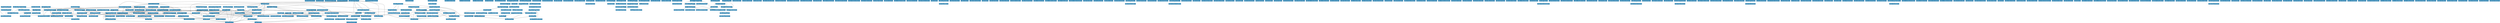 strict graph grafo1 {
	graph [bb="0,0,38362,434.08",
		id=grafo1,
		overlap=False
	];
	node [fontsize=12,
		label="\N",
		shape=rectangle,
		style=filled
	];
	0	 [URL="membro-1609153936087156.html",
		color="#0A6EA4",
		fontcolor="#FFFFFF",
		height=0.29167,
		label="Aden Rodrigues Pereira [0]",
		pos="340.5,423.58",
		width=2.0417];
	1	 [URL="membro-0932578937951219.html",
		color="#0A6EA4",
		fontcolor="#FFFFFF",
		height=0.29167,
		label="Adriana Bozzetto [0]",
		pos="490.5,423.58",
		width=1.6111];
	2	 [URL="membro-7031094369974040.html",
		color="#0A6EA4",
		fontcolor="#FFFFFF",
		height=0.29167,
		label="Adriana Hartemink Cantini [0]",
		pos="647.5,423.58",
		width=2.25];
	3	 [URL="membro-0066064804872399.html",
		color="#0A6EA4",
		fontcolor="#FFFFFF",
		height=0.29167,
		label="Adriana Martins da Silva [0]",
		pos="822.5,423.58",
		width=2.1111];
	4	 [URL="membro-5146505733269909.html",
		color="#0A6EA4",
		fontcolor="#FFFFFF",
		height=0.29167,
		label="Adriano de Souza [7]",
		pos="7766.5,195.58",
		width=1.6528];
	330	 [URL="membro-4291668071705125.html",
		color="#0A6EA4",
		fontcolor="#FFFFFF",
		height=0.29167,
		label="Sonia M. da Silva Junqueira [10]",
		pos="6497.5,138.58",
		width=2.4028];
	4 -- 330	 [pos="7706.9,189.1 7691.1,187.58 7674.2,186.11 7658.5,185.08 7185.5,154.13 7065.3,183.14 6592.5,149.08 6589.8,148.88 6587,148.67 6584.2,\
148.44"];
	335	 [URL="membro-3732204030388531.html",
		color="#0A6EA4",
		fontcolor="#FFFFFF",
		height=0.29167,
		label="Taíse Simioni [12]",
		pos="8367.5,138.58",
		width=1.4444];
	4 -- 335	 [pos="7826.2,189.68 7841.6,188.17 7858.2,186.55 7873.5,185.08 8034.5,169.6 8225.1,151.82 8315.2,143.43"];
	347	 [URL="membro-7782069813755336.html",
		color="#0A6EA4",
		fontcolor="#FFFFFF",
		height=0.29167,
		label="Vanessa Scheeren [8]",
		pos="6843.5,81.576",
		width=1.6528];
	330 -- 347	 [pos="6561.4,128.06 6624.9,117.59 6721.7,101.64 6783.8,91.416"];
	345	 [URL="membro-7316864301240506.html",
		color="#0A6EA4",
		fontcolor="#FFFFFF",
		height=0.29167,
		label="Valesca Brasil Irala [4]",
		pos="7898.5,81.576",
		width=1.7361];
	335 -- 345	 [pos="8315.1,132.21 8228.2,121.65 8054.7,100.56 7961.4,89.217"];
	5	 [URL="membro-0473681435809042.html",
		color="#0A6EA4",
		fontcolor="#FFFFFF",
		height=0.29167,
		label="Ailton Jesus Dinardi [2]",
		pos="5899.5,309.58",
		width=1.8056];
	96	 [URL="membro-3147425109706294.html",
		color="#0A6EA4",
		fontcolor="#FFFFFF",
		height=0.29167,
		label="Diana P. Salomão de Freitas [26]",
		pos="5781.5,252.58",
		width=2.4028];
	5 -- 96	 [pos="5877.6,298.99 5856.4,288.75 5824.5,273.33 5803.3,263.11"];
	228	 [URL="membro-2047536712039793.html",
		color="#0A6EA4",
		fontcolor="#FFFFFF",
		height=0.29167,
		label="Mara R. Bonini Marzari [2]",
		pos="5959.5,252.58",
		width=2.0417];
	5 -- 228	 [pos="5910.8,298.86 5921.5,288.67 5937.6,273.43 5948.3,263.25"];
	96 -- 330	 [pos="5868.2,242.84 5871,242.58 5873.8,242.32 5876.5,242.08 5994.3,231.58 6296.6,247.26 6407.5,206.08 6440.8,193.7 6472.3,164.81 6487.6,\
149.14"];
	137	 [URL="membro-1822354320609261.html",
		color="#0A6EA4",
		fontcolor="#FFFFFF",
		height=0.29167,
		label="Francéli Brizolla [15]",
		pos="5602.5,138.58",
		width=1.6389];
	96 -- 137	 [pos="5738.5,242 5713.9,234.58 5683.3,222.93 5659.5,206.08 5637.2,190.29 5618.4,163.82 5608.9,149.16"];
	299	 [URL="membro-8150927782611326.html",
		color="#0A6EA4",
		fontcolor="#FFFFFF",
		height=0.29167,
		label="Renata Hernandez Lindemann [6]",
		pos="4834.5,138.58",
		width=2.4722];
	96 -- 299	 [pos="5747.9,242 5692.6,224.77 5584.8,191.9 5545.5,185.08 5515.4,179.85 5107.5,154.95 4923.5,143.89"];
	108	 [URL="membro-7336897624367746.html",
		color="#0A6EA4",
		fontcolor="#FFFFFF",
		height=0.29167,
		label="Elena M. Billig Mello [23]",
		pos="5740.5,195.58",
		width=1.9861];
	96 -- 108	 [pos="5773.8,241.86 5766.5,231.67 5755.5,216.43 5748.2,206.25"];
	287	 [URL="membro-0390762757228334.html",
		color="#0A6EA4",
		fontcolor="#FFFFFF",
		height=0.29167,
		label="Phillip Vilanova Ilha [7]",
		pos="5745.5,138.58",
		width=1.8194];
	228 -- 287	 [pos="5934.9,241.97 5914.5,232.95 5884.7,219.38 5859.5,206.08 5824.1,187.42 5784.2,162.95 5762.2,149.18"];
	108 -- 330	 [pos="5812.2,189 5827.8,187.64 5844.2,186.26 5859.5,185.08 6100.2,166.47 6161,170.21 6401.5,149.08 6404.6,148.81 6407.7,148.52 6410.9,\
148.22"];
	108 -- 137	 [pos="5714.9,184.99 5690.1,174.75 5652.7,159.33 5628,149.11"];
	108 -- 299	 [pos="5668.7,190.89 5640.6,189.06 5608,186.96 5578.5,185.08 5342,170.02 5063.1,152.71 4923.5,144.08"];
	108 -- 287	 [pos="5741.4,184.86 5742.3,174.67 5743.7,159.43 5744.6,149.25"];
	332	 [URL="membro-9971842553577002.html",
		color="#0A6EA4",
		fontcolor="#FFFFFF",
		height=0.29167,
		label="Susane Graup [7]",
		pos="5879.5,81.576",
		width=1.3889];
	287 -- 332	 [pos="5770.4,127.99 5794.5,117.75 5830.7,102.33 5854.7,92.107"];
	6	 [URL="membro-0637516284559113.html",
		color="#0A6EA4",
		fontcolor="#FFFFFF",
		height=0.29167,
		label="Alessandro Carvalho Bica [1]",
		pos="5072.5,366.58",
		width=2.1944];
	69	 [URL="membro-6268846689825329.html",
		color="#0A6EA4",
		fontcolor="#FFFFFF",
		height=0.29167,
		label="Claudete da S. Lima Martins [18]",
		pos="5668.5,309.58",
		width=2.4306];
	6 -- 69	 [pos="5151.7,359.34 5249.2,350.37 5420.1,334.5 5566.5,320.08 5571.2,319.62 5576,319.14 5580.9,318.65"];
	106	 [URL="membro-2760002240063004.html",
		color="#0A6EA4",
		fontcolor="#FFFFFF",
		height=0.29167,
		label="Edward F. Castro Pessano [9]",
		pos="4023.5,252.58",
		width=2.1944];
	6 -- 106	 [pos="4993.3,365.54 4777.6,362.32 4190.2,350.8 4108.5,320.08 4076.4,308.01 4047,278.98 4032.7,263.21"];
	153	 [URL="membro-7869822301579405.html",
		color="#0A6EA4",
		fontcolor="#FFFFFF",
		height=0.29167,
		label="Guilherme Frederico Marranghello [8]",
		pos="4544.5,195.58",
		width=2.75];
	6 -- 153	 [pos="5002.7,356.08 4890.7,338.39 4676.9,300.88 4610.5,263.08 4585,248.57 4562.9,221.35 4551.9,206.29"];
	185	 [URL="membro-7724745358129837.html",
		color="#0A6EA4",
		fontcolor="#FFFFFF",
		height=0.29167,
		label="Julio C. Bresolin Marinho [9]",
		pos="5458.5,195.58",
		width=2.1667];
	6 -- 185	 [pos="5151.7,364.19 5276.5,359.62 5507.3,347.51 5532.5,320.08 5556,294.57 5550.4,272.37 5533.5,242.08 5524,225.08 5505.5,213.5 5489.2,\
206.15"];
	69 -- 96	 [pos="5689.5,298.99 5709.8,288.75 5740.4,273.33 5760.6,263.11"];
	69 -- 137	 [pos="5664.4,298.88 5652.5,268.17 5618.5,179.98 5606.6,149.27"];
	69 -- 108	 [pos="5669.2,298.73 5670.5,284.69 5674.4,259.92 5685.5,242.08 5694.8,227.12 5710.6,214.54 5722.8,206.24"];
	69 -- 106	 [pos="5580.8,302.14 5564.7,300.97 5548.1,299.89 5532.5,299.08 4918.4,267.4 4763.5,296.62 4149.5,263.08 4134.4,262.25 4118.3,261.11 4102.8,\
259.88"];
	69 -- 185	 [pos="5654.1,298.89 5634.9,284.81 5599.2,259.75 5566.5,242.08 5540.3,227.91 5508.8,214.78 5486.7,206.11"];
	205	 [URL="membro-5738457184189921.html",
		color="#0A6EA4",
		fontcolor="#FFFFFF",
		height=0.29167,
		label="Lisete Funari Dias [7]",
		pos="7024.5,252.58",
		width=1.6667];
	69 -- 205	 [pos="5756.1,303.18 5778.7,301.68 5803,300.19 5825.5,299.08 6326.9,274.33 6454.5,308.39 6954.5,263.08 6957.7,262.79 6960.9,262.45 6964.2,\
262.08"];
	106 -- 185	 [pos="4102.8,245.39 4118.3,244.15 4134.4,242.98 4149.5,242.08 4211,238.42 5107.8,207.59 5380.4,198.25"];
	316	 [URL="membro-9814152155074530.html",
		color="#0A6EA4",
		fontcolor="#FFFFFF",
		height=0.29167,
		label="Sandra Elisa Haas [67]",
		pos="2749.5,138.58",
		width=1.7361];
	106 -- 316	 [pos="3944.3,249.34 3768.2,241.91 3348.6,223.02 3207.5,206.08 3156.3,199.94 3144.4,193.2 3093.5,185.08 2995.5,169.43 2881.1,154.67 2812.1,\
146.13"];
	317	 [URL="membro-9814152155074530.html",
		color="#0A6EA4",
		fontcolor="#FFFFFF",
		height=0.29167,
		label="Sandra Elisa Haas [67]",
		pos="2658.5,81.576",
		width=1.7361];
	106 -- 317	 [pos="4025.7,241.83 4030,217.3 4036.6,157.09 4003.5,128.08 3950.3,81.394 2800,98.266 2729.5,92.076 2726.8,91.836 2724,91.56 2721.2,91.256"];
	305	 [URL="membro-1134532326779900.html",
		color="#0A6EA4",
		fontcolor="#FFFFFF",
		height=0.29167,
		label="Robson Luiz Puntel [28]",
		pos="2641.5,195.58",
		width=1.8611];
	106 -- 305	 [pos="3944.2,249.98 3670.4,240.97 2778.7,211.38 2717.5,206.08 2714.6,205.83 2711.6,205.54 2708.6,205.23"];
	346	 [URL="membro-8135232309980269.html",
		color="#0A6EA4",
		fontcolor="#FFFFFF",
		height=0.29167,
		label="Vanderlei Folmer [34]",
		pos="2912.5,24.576",
		width=1.6944];
	106 -- 346	 [pos="4029.6,241.91 4034.4,232.74 4040.8,218.99 4043.5,206.08 4050.7,171.23 4048.3,155.35 4025.5,128.08 3990.4,86.173 3969.3,85.344 3916.5,\
71.076 3825.9,46.569 3177.8,30.399 2973.8,25.873"];
	153 -- 299	 [pos="4598,185.06 4650.1,174.83 4728.7,159.38 4780.8,149.14"];
	233	 [URL="membro-2906182031441331.html",
		color="#0A6EA4",
		fontcolor="#FFFFFF",
		height=0.29167,
		label="Márcia Maria Lucchese [8]",
		pos="3680.5,138.58",
		width=2.0139];
	153 -- 233	 [pos="4445.4,189.07 4308.8,180.1 4055,163.4 3838.5,149.08 3810.7,147.24 3780.1,145.21 3753.3,143.42"];
	292	 [URL="membro-5223309157171934.html",
		color="#0A6EA4",
		fontcolor="#FFFFFF",
		height=0.29167,
		label="Rafael Kobata Kimura [1]",
		pos="4159.5,81.576",
		width=1.9444];
	153 -- 292	 [pos="4545.9,184.89 4547.2,169.85 4547.1,142.66 4531.5,128.08 4483.6,83.293 4303.6,100.4 4238.5,92.076 4235.6,91.707 4232.7,91.329 4229.7,\
90.944"];
	307	 [URL="membro-0275429823887025.html",
		color="#0A6EA4",
		fontcolor="#FFFFFF",
		height=0.29167,
		label="Rodrigo da Silva Franco [1]",
		pos="4448.5,138.58",
		width=2.0694];
	153 -- 307	 [pos="4526.4,184.86 4509.3,174.67 4483.6,159.43 4466.5,149.25"];
	185 -- 287	 [pos="5511.5,185.06 5563,174.83 5640.8,159.38 5692.3,149.14"];
	350	 [URL="membro-8753645048719661.html",
		color="#0A6EA4",
		fontcolor="#FFFFFF",
		height=0.29167,
		label="Vera L. Duarte Ferreira [17]",
		pos="7149.5,195.58",
		width=2.0972];
	205 -- 350	 [pos="7047.7,241.99 7070.2,231.75 7104,216.33 7126.4,206.11"];
	316 -- 317	 [pos="2732.4,127.86 2716.1,117.67 2691.8,102.42 2675.5,92.249"];
	316 -- 346	 [pos="2797.5,128.03 2833.6,119.21 2879.1,105.87 2892.5,92.076 2907.7,76.491 2911.4,49.945 2912.3,35.216"];
	327	 [URL="membro-1205982002582299.html",
		color="#0A6EA4",
		fontcolor="#FFFFFF",
		height=0.29167,
		label="Simone Pinton [6]",
		pos="2529.5,24.576",
		width=1.4306];
	316 -- 327	 [pos="2686.7,129.63 2654.8,122.95 2616.5,111.48 2586.5,92.076 2563.4,77.175 2544.8,50.111 2535.6,35.178"];
	317 -- 346	 [pos="2705.4,71.055 2751,60.826 2819.8,45.373 2865.5,35.132"];
	317 -- 327	 [pos="2634.5,70.988 2611.4,60.75 2576.5,45.326 2553.3,35.107"];
	305 -- 316	 [pos="2661.6,184.99 2681,174.75 2710.2,159.33 2729.5,149.11"];
	305 -- 317	 [pos="2643.1,185.06 2646.3,163.45 2653.6,114.27 2656.9,92.404"];
	305 -- 346	 [pos="2699.8,185.01 2735.5,177.42 2781.6,165.6 2820.5,149.08 2865.1,130.11 2889.8,134.38 2913.5,92.076 2923.5,74.283 2919.4,49.494 2915.8,\
35.439"];
	305 -- 327	 [pos="2633.5,184.96 2623.4,171.58 2605.4,147.93 2589.5,128.08 2576.5,111.82 2570.5,109.76 2559.5,92.076 2547.7,73.129 2538.1,48.755 2533.1,\
35.084"];
	338	 [URL="membro-2277857386983441.html",
		color="#0A6EA4",
		fontcolor="#FFFFFF",
		height=0.29167,
		label="Thais Posser [54]",
		pos="2236.5,81.576",
		width=1.375];
	305 -- 338	 [pos="2632.2,185.07 2618,169.73 2589.3,141.58 2558.5,128.08 2510.6,107.1 2363.8,92.158 2286,85.482"];
	339	 [URL="membro-4211206301954369.html",
		color="#0A6EA4",
		fontcolor="#FFFFFF",
		height=0.29167,
		label="Thiago Henrique Lugokenski [4]",
		pos="2429.5,138.58",
		width=2.4028];
	305 -- 339	 [pos="2602.1,184.99 2564,174.75 2506.7,159.33 2468.7,149.11"];
	233 -- 292	 [pos="3753.2,129.92 3844.3,119.08 3999.3,100.64 4089.2,89.943"];
	282	 [URL="membro-0476257235034440.html",
		color="#0A6EA4",
		fontcolor="#FFFFFF",
		height=0.29167,
		label="Paulo Henrique Guadagnini [3]",
		pos="3663.5,81.576",
		width=2.3056];
	233 -- 282	 [pos="3677.3,127.86 3674.3,117.67 3669.7,102.42 3666.7,92.249"];
	311	 [URL="membro-2965334039603843.html",
		color="#0A6EA4",
		fontcolor="#FFFFFF",
		height=0.29167,
		label="Rosana C. Maia Santos [1]",
		pos="3490.5,81.576",
		width=2];
	233 -- 311	 [pos="3645.2,127.99 3611.1,117.75 3559.7,102.33 3525.6,92.107"];
	338 -- 346	 [pos="2286.1,73.01 2290.9,72.299 2295.8,71.638 2300.5,71.076 2501.3,47.027 2740.6,33.082 2851.1,27.475"];
	348	 [URL="membro-7536898569014007.html",
		color="#0A6EA4",
		fontcolor="#FFFFFF",
		height=0.29167,
		label="Vania Elisabeth Barlette [2]",
		pos="3663.5,24.576",
		width=2.0556];
	282 -- 348	 [pos="3663.5,70.855 3663.5,60.664 3663.5,45.424 3663.5,35.249"];
	7	 [URL="membro-4578163028362070.html",
		color="#0A6EA4",
		fontcolor="#FFFFFF",
		height=0.29167,
		label="Alex S. Gomes Leão [2]",
		pos="5457.5,309.58",
		width=1.8472];
	7 -- 106	 [pos="5390.8,299.95 5387.7,299.63 5384.6,299.33 5381.5,299.08 4835.6,253.53 4696.4,293.84 4149.5,263.08 4134.4,262.23 4118.3,261.07 4102.8,\
259.84"];
	277	 [URL="membro-7646090474831649.html",
		color="#0A6EA4",
		fontcolor="#FFFFFF",
		height=0.29167,
		label="Patrícia P. Goulart Carpes [6]",
		pos="6570.5,195.58",
		width=2.1667];
	7 -- 277	 [pos="5524.1,303.27 5539.6,301.85 5556.2,300.37 5571.5,299.08 5780.3,281.47 5833.1,284.35 6041.5,263.08 6204.8,246.42 6395.5,220.47 6497.5,\
206.08"];
	277 -- 330	 [pos="6556.8,184.86 6543.7,174.67 6524.2,159.43 6511.2,149.25"];
	289	 [URL="membro-3321947327740091.html",
		color="#0A6EA4",
		fontcolor="#FFFFFF",
		height=0.29167,
		label="Radael de Souza Parolin [4]",
		pos="6676.5,138.58",
		width=2.0694];
	277 -- 289	 [pos="6590.4,184.86 6609.4,174.67 6637.7,159.43 6656.7,149.25"];
	8	 [URL="membro-2812319201796904.html",
		color="#0A6EA4",
		fontcolor="#FFFFFF",
		height=0.29167,
		label="Alexandre Machado Takahama [0]",
		pos="1361.5,423.58",
		width=2.5278];
	9	 [URL="membro-8786959920026227.html",
		color="#0A6EA4",
		fontcolor="#FFFFFF",
		height=0.29167,
		label="Alice Hirschmann [0]",
		pos="4501.5,423.58",
		width=1.6528];
	10	 [URL="membro-9365069870272242.html",
		color="#0A6EA4",
		fontcolor="#FFFFFF",
		height=0.29167,
		label="Alinne de Lima Bonetti [2]",
		pos="5300.5,309.58",
		width=2.0139];
	77	 [URL="membro-8407234632829257.html",
		color="#0A6EA4",
		fontcolor="#FFFFFF",
		height=0.29167,
		label="Cristiane Barbosa Soares [2]",
		pos="4323.5,81.576",
		width=2.1111];
	10 -- 77	 [pos="5227.7,299.99 5224.6,299.67 5221.5,299.36 5218.5,299.08 4949,273.87 4879.2,295.66 4610.5,263.08 4559.4,256.88 4547.4,249.8 4496.5,\
242.08 4429.7,231.95 4246.2,249.61 4194.5,206.08 4167.4,183.23 4156.6,156.72 4177.5,128.08 4188.6,112.94 4231.7,100.37 4268.3,92.13"];
	123	 [URL="membro-8442280124362170.html",
		color="#0A6EA4",
		fontcolor="#FFFFFF",
		height=0.29167,
		label="Fabiane Ferreira da Silva [6]",
		pos="5448.5,252.58",
		width=2.1111];
	10 -- 123	 [pos="5328,298.99 5354.6,288.75 5394.6,273.33 5421.2,263.11"];
	77 -- 346	 [pos="4247.1,71.814 4244.2,71.547 4241.3,71.299 4238.5,71.076 3987.8,51.232 3199.9,31.407 2973.8,26.008"];
	123 -- 185	 [pos="5450.4,241.86 5452.2,231.67 5454.8,216.43 5456.6,206.25"];
	11	 [URL="membro-6578656064045662.html",
		color="#0A6EA4",
		fontcolor="#FFFFFF",
		height=0.29167,
		label="Alisson Darós Santos [1]",
		pos="6131.5,423.58",
		width=1.875];
	113	 [URL="membro-4030189248596755.html",
		color="#0A6EA4",
		fontcolor="#FFFFFF",
		height=0.29167,
		label="Elisa Regina Cara [1]",
		pos="6131.5,366.58",
		width=1.6528];
	11 -- 113	 [pos="6131.5,412.86 6131.5,402.67 6131.5,387.43 6131.5,377.25"];
	12	 [URL="membro-4302505116914980.html",
		color="#0A6EA4",
		fontcolor="#FFFFFF",
		height=0.29167,
		label="Allan Seeber [1]",
		pos="1523.5,195.58",
		width=1.3194];
	364	 [URL="membro-2955767520833215.html",
		color="#0A6EA4",
		fontcolor="#FFFFFF",
		height=0.29167,
		label="Wladimir Hernandez Flores [5]",
		pos="1523.5,138.58",
		width=2.2778];
	12 -- 364	 [pos="1523.5,184.86 1523.5,174.67 1523.5,159.43 1523.5,149.25"];
	13	 [URL="membro-8280027528821559.html",
		color="#0A6EA4",
		fontcolor="#FFFFFF",
		height=0.29167,
		label="Álvaro L. Ávila da Cunha [0]",
		pos="7039.5,423.58",
		width=2.1944];
	14	 [URL="membro-1075436289053313.html",
		color="#0A6EA4",
		fontcolor="#FFFFFF",
		height=0.29167,
		label="Amélia R. Borges de Bastos [2]",
		pos="4703.5,252.58",
		width=2.3194];
	14 -- 137	 [pos="4741.1,242.04 4769.4,233.6 4809.1,220.76 4842.5,206.08 4860.2,198.32 4862,190.5 4880.5,185.08 5004.3,148.87 5394.1,140.83 5543.5,\
139.07"];
	14 -- 299	 [pos="4696.9,241.9 4688.9,227.6 4678.1,202.06 4690.5,185.08 4701.4,170.05 4744.3,157.43 4780.4,149.15"];
	40	 [URL="membro-0168899505793585.html",
		color="#0A6EA4",
		fontcolor="#FFFFFF",
		height=0.29167,
		label="Bruna Roman Nunes [1]",
		pos="4766.5,195.58",
		width=1.8611];
	14 -- 40	 [pos="4715.3,241.86 4726.6,231.67 4743.5,216.43 4754.7,206.25"];
	40 -- 299	 [pos="4779.3,184.86 4791.4,174.67 4809.6,159.43 4821.8,149.25"];
	15	 [URL="membro-5732785924008642.html",
		color="#0A6EA4",
		fontcolor="#FFFFFF",
		height=0.29167,
		label="Ana C. de O. Salgueiro de Moura [3]",
		pos="4951.5,309.58",
		width=2.6944];
	44	 [URL="membro-4565465111125811.html",
		color="#0A6EA4",
		fontcolor="#FFFFFF",
		height=0.29167,
		label="Camila A. Tolentino Cicuto [8]",
		pos="5099.5,252.58",
		width=2.2917];
	15 -- 44	 [pos="4979,298.99 5005.6,288.75 5045.6,273.33 5072.2,263.11"];
	195	 [URL="membro-2702894230612264.html",
		color="#0A6EA4",
		fontcolor="#FFFFFF",
		height=0.29167,
		label="Leandro Duso [6]",
		pos="5083.5,195.58",
		width=1.4028];
	15 -- 195	 [pos="4958.6,299.06 4968.4,284.95 4987.2,259.62 5007.5,242.08 5024.3,227.5 5046.3,214.61 5062.3,206.12"];
	44 -- 195	 [pos="5096.5,241.86 5093.6,231.67 5089.4,216.43 5086.5,206.25"];
	257	 [URL="membro-2136144172613304.html",
		color="#0A6EA4",
		fontcolor="#FFFFFF",
		height=0.29167,
		label="Maurícius Selvero Pazinato [23]",
		pos="4271.5,138.58",
		width=2.3472];
	44 -- 257	 [pos="5114.7,241.87 5133,227.75 5159.3,202.67 5142.5,185.08 5112.6,153.79 4407.6,152.51 4364.5,149.08 4361.7,148.86 4358.9,148.62 4356.1,\
148.37"];
	248	 [URL="membro-2809121862614598.html",
		color="#0A6EA4",
		fontcolor="#FFFFFF",
		height=0.29167,
		label="Maria S. Aranda Moraes [1]",
		pos="5109.5,138.58",
		width=2.0833];
	44 -- 248	 [pos="5131.4,242.04 5148,234.75 5166.8,223.22 5176.5,206.08 5189.9,182.35 5158.2,161.17 5134,149.11"];
	195 -- 299	 [pos="5037.5,185.06 4992.9,174.83 4925.4,159.38 4880.6,149.14"];
	195 -- 248	 [pos="5088.4,184.86 5093,174.67 5100,159.43 5104.6,149.25"];
	16	 [URL="membro-3216449144279833.html",
		color="#0A6EA4",
		fontcolor="#FFFFFF",
		height=0.29167,
		label="Ana C. Gomes Miranda [8]",
		pos="4277.5,195.58",
		width=2.0417];
	16 -- 257	 [pos="4276.4,184.86 4275.3,174.67 4273.7,159.43 4272.6,149.25"];
	17	 [URL="membro-7082296865041644.html",
		color="#0A6EA4",
		fontcolor="#FFFFFF",
		height=0.29167,
		label="Ana C. Fagundes Antunes [0]",
		pos="7586.5,423.58",
		width=2.2083];
	18	 [URL="membro-8696471514884993.html",
		color="#0A6EA4",
		fontcolor="#FFFFFF",
		height=0.29167,
		label="Ana C. da Silva Rodrigues [2]",
		pos="2866.5,309.58",
		width=2.2361];
	78	 [URL="membro-2938211359705852.html",
		color="#0A6EA4",
		fontcolor="#FFFFFF",
		height=0.29167,
		label="Cristiane Heredia Gomes [3]",
		pos="2984.5,252.58",
		width=2.1111];
	18 -- 78	 [pos="2888.4,298.99 2909.6,288.75 2941.5,273.33 2962.7,263.11"];
	120	 [URL="membro-0521894476170125.html",
		color="#0A6EA4",
		fontcolor="#FFFFFF",
		height=0.29167,
		label="Everton Fêrrêr de Oliveira [2]",
		pos="2811.5,252.58",
		width=2.1944];
	18 -- 120	 [pos="2856.2,298.86 2846.3,288.67 2831.6,273.43 2821.8,263.25"];
	328	 [URL="membro-8832898581140645.html",
		color="#0A6EA4",
		fontcolor="#FFFFFF",
		height=0.29167,
		label="Simone Silva Alves [1]",
		pos="2790.5,195.58",
		width=1.7639];
	120 -- 328	 [pos="2807.6,241.86 2803.8,231.67 2798.2,216.43 2794.4,206.25"];
	19	 [URL="membro-6455150639459712.html",
		color="#0A6EA4",
		fontcolor="#FFFFFF",
		height=0.29167,
		label="Ana L. Montano Boessio [0]",
		pos="7946.5,423.58",
		width=2.125];
	20	 [URL="membro-0656831363283655.html",
		color="#0A6EA4",
		fontcolor="#FFFFFF",
		height=0.29167,
		label="Ana P. Gomes Lara [0]",
		pos="8198.5,423.58",
		width=1.7778];
	21	 [URL="membro-4075727326925108.html",
		color="#0A6EA4",
		fontcolor="#FFFFFF",
		height=0.29167,
		label="Analía D. Valle Garnero [37]",
		pos="170.5,252.58",
		width=2.1667];
	125	 [URL="membro-3194461270391349.html",
		color="#0A6EA4",
		fontcolor="#FFFFFF",
		height=0.29167,
		label="Fabiano Pimentel Torres [4]",
		pos="170.5,195.58",
		width=2.0694];
	21 -- 125	 [pos="170.5,241.86 170.5,231.67 170.5,216.43 170.5,206.25"];
	209	 [URL="membro-9245604354419040.html",
		color="#0A6EA4",
		fontcolor="#FFFFFF",
		height=0.29167,
		label="Lucia H. do Canto Vinade [5]",
		pos="403.5,195.58",
		width=2.2083];
	21 -- 209	 [pos="213.51,242.06 255.32,231.83 318.49,216.38 360.35,206.14"];
	302	 [URL="membro-2410346128596894.html",
		color="#0A6EA4",
		fontcolor="#FFFFFF",
		height=0.29167,
		label="Ricardo José Gunski [37]",
		pos="68.5,138.58",
		width=1.9028];
	21 -- 302	 [pos="138.35,241.94 120.63,234.52 99.63,222.9 86.5,206.08 73.364,189.26 69.782,163.66 68.826,149.31"];
	125 -- 302	 [pos="151.31,184.86 133.08,174.67 105.81,159.43 87.599,149.25"];
	209 -- 338	 [pos="483.07,189.33 539.83,183.19 617.34,171.37 682.5,149.08 701.13,142.71 702.49,133.18 721.5,128.08 865.49,89.415 1941.8,82.763 2186.9,\
81.745"];
	209 -- 302	 [pos="341.67,185.06 281.45,174.81 190.44,159.33 130.26,149.09"];
	341	 [URL="membro-5811514780628956.html",
		color="#0A6EA4",
		fontcolor="#FFFFFF",
		height=0.29167,
		label="Tiago Gomes dos Santos [7]",
		pos="416.5,81.576",
		width=2.1111];
	209 -- 341	 [pos="323.96,189.09 268.74,182.74 202.05,170.75 184.5,149.08 178.63,141.83 178.58,135.3 184.5,128.08 204.06,104.21 280.58,92.338 340.45,\
86.605"];
	275	 [URL="membro-4784524035053952.html",
		color="#0A6EA4",
		fontcolor="#FFFFFF",
		height=0.29167,
		label="Patrícia de Brum Vieira [3]",
		pos="803.5,138.58",
		width=2.0139];
	209 -- 275	 [pos="477.33,185.06 549.57,174.77 658.92,159.18 730.77,148.94"];
	275 -- 338	 [pos="876.11,131.62 891.73,130.29 908.16,129.02 923.5,128.08 1415.8,97.839 2013.3,85.505 2187,82.404"];
	275 -- 341	 [pos="732.07,128.06 662.51,117.81 557.37,102.32 487.84,92.084"];
	22	 [URL="membro-7166103196673219.html",
		color="#0A6EA4",
		fontcolor="#FFFFFF",
		height=0.29167,
		label="Analva A. A. Lucas Passos [0]",
		pos="8408.5,423.58",
		width=2.2778];
	23	 [URL="membro-8636427420690720.html",
		color="#0A6EA4",
		fontcolor="#FFFFFF",
		height=0.29167,
		label="Anderson L. Jeske Bihain [18]",
		pos="7569.5,252.58",
		width=2.25];
	23 -- 345	 [pos="7590,241.94 7608.1,232.56 7635.1,218.5 7658.5,206.08 7675.9,196.85 7680.1,194.25 7697.5,185.08 7763,150.6 7841,110.78 7877.6,92.178"];
	119	 [URL="membro-8051531823282859.html",
		color="#0A6EA4",
		fontcolor="#FFFFFF",
		height=0.29167,
		label="Everson J. Gomes da Silva [3]",
		pos="7569.5,195.58",
		width=2.2361];
	23 -- 119	 [pos="7569.5,241.86 7569.5,231.67 7569.5,216.43 7569.5,206.25"];
	194	 [URL="membro-7385942137403019.html",
		color="#0A6EA4",
		fontcolor="#FFFFFF",
		height=0.29167,
		label="Leandro Blass [18]",
		pos="7536.5,138.58",
		width=1.4861];
	23 -- 194	 [pos="7528.6,242.06 7510.3,235.07 7490.3,223.81 7479.5,206.08 7466.1,184.07 7494.8,161.88 7516.2,149.22"];
	284	 [URL="membro-4688149119795206.html",
		color="#0A6EA4",
		fontcolor="#FFFFFF",
		height=0.29167,
		label="Pedro C. M. X. de Mello e Silva [1]",
		pos="7479.5,81.576",
		width=2.5972];
	23 -- 284	 [pos="7523.3,242.07 7504.1,235.19 7483.8,224.02 7472.5,206.08 7449.7,169.81 7466.3,115.17 7475.1,92.266"];
	119 -- 194	 [pos="7563.3,184.86 7557.4,174.67 7548.6,159.43 7542.7,149.25"];
	194 -- 345	 [pos="7590.3,130.11 7655.9,119.78 7766.5,102.35 7835.9,91.436"];
	194 -- 284	 [pos="7525.8,127.86 7515.6,117.67 7500.3,102.42 7490.2,92.249"];
	24	 [URL="membro-2869652027513088.html",
		color="#0A6EA4",
		fontcolor="#FFFFFF",
		height=0.29167,
		label="Anderson R. Pereira Corrêa [2]",
		pos="8614.5,423.58",
		width=2.2917];
	46	 [URL="membro-5819114335361707.html",
		color="#0A6EA4",
		fontcolor="#FFFFFF",
		height=0.29167,
		label="Camila de Almeida Silva [2]",
		pos="8557.5,366.58",
		width=2.1111];
	24 -- 46	 [pos="8603.8,412.86 8593.6,402.67 8578.3,387.43 8568.2,377.25"];
	267	 [URL="membro-4605424722032113.html",
		color="#0A6EA4",
		fontcolor="#FFFFFF",
		height=0.29167,
		label="Muriel Pinto [1]",
		pos="8697.5,366.58",
		width=1.2778];
	24 -- 267	 [pos="8630.1,412.86 8645,402.67 8667.1,387.43 8682,377.25"];
	355	 [URL="membro-5499729844691575.html",
		color="#0A6EA4",
		fontcolor="#FFFFFF",
		height=0.29167,
		label="Victor da Silva Oliveira [2]",
		pos="8689.5,309.58",
		width=2.0278];
	46 -- 355	 [pos="8582,355.99 8605.7,345.75 8641.4,330.33 8665.1,320.11"];
	25	 [URL="membro-6766463725328889.html",
		color="#0A6EA4",
		fontcolor="#FFFFFF",
		height=0.29167,
		label="André Daniel Paixão [0]",
		pos="9027.5,423.58",
		width=1.8472];
	26	 [URL="membro-9063998902105812.html",
		color="#0A6EA4",
		fontcolor="#FFFFFF",
		height=0.29167,
		label="André Gündel [9]",
		pos="1655.5,195.58",
		width=1.4028];
	26 -- 316	 [pos="1706.1,191.29 1731.4,189.23 1762.6,186.84 1790.5,185.08 1879.3,179.47 2487.7,150.84 2686.7,141.52"];
	26 -- 317	 [pos="1706.2,187.29 1711.1,186.53 1715.9,185.79 1720.5,185.08 1832.3,168.06 1861.7,172.01 1972.5,149.08 2007.2,141.89 2014.5,134.12 2049.5,\
128.08 2247,93.927 2484.8,84.856 2595.8,82.447"];
	26 -- 233	 [pos="1706.1,190.95 1731.4,188.81 1762.6,186.45 1790.5,185.08 2575.9,146.57 2774.2,191.1 3559.5,149.08 3575.2,148.24 3592,147 3607.9,145.66"];
	26 -- 364	 [pos="1631,184.99 1607.3,174.75 1571.6,159.33 1547.9,149.11"];
	104	 [URL="membro-7323260281207063.html",
		color="#0A6EA4",
		fontcolor="#FFFFFF",
		height=0.29167,
		label="Eduardo Ceretta Moreira [1]",
		pos="1888.5,138.58",
		width=2.0972];
	26 -- 104	 [pos="1698.5,185.06 1740.3,174.83 1803.5,159.38 1845.3,149.14"];
	215	 [URL="membro-5816648388103395.html",
		color="#0A6EA4",
		fontcolor="#FFFFFF",
		height=0.29167,
		label="Luciane J. Venturini da Silva [1]",
		pos="1709.5,138.58",
		width=2.375];
	26 -- 215	 [pos="1665.7,184.86 1675.3,174.67 1689.7,159.43 1699.4,149.25"];
	27	 [URL="membro-0808253492421363.html",
		color="#0A6EA4",
		fontcolor="#FFFFFF",
		height=0.29167,
		label="André L. Silva da Silva [3]",
		pos="3272.5,366.58",
		width=2.0139];
	31	 [URL="membro-2639464990085544.html",
		color="#0A6EA4",
		fontcolor="#FFFFFF",
		height=0.29167,
		label="Anelise Marlene Schmidt [4]",
		pos="3377.5,309.58",
		width=2.125];
	27 -- 31	 [pos="3292.2,355.86 3311,345.67 3339.1,330.43 3357.8,320.25"];
	227	 [URL="membro-4134633660161244.html",
		color="#0A6EA4",
		fontcolor="#FFFFFF",
		height=0.29167,
		label="Mara E. Jappe Goi [24]",
		pos="3142.5,252.58",
		width=1.7778];
	27 -- 227	 [pos="3260.5,356.06 3235.9,334.45 3179.8,285.27 3154.8,263.41"];
	303	 [URL="membro-0307859719242030.html",
		color="#0A6EA4",
		fontcolor="#FFFFFF",
		height=0.29167,
		label="Ricardo Machado Ellensohn [23]",
		pos="2997.5,195.58",
		width=2.4167];
	27 -- 303	 [pos="3270.9,355.95 3266.7,331.67 3252.8,271.97 3215.5,242.08 3195.2,225.83 3136.3,213.84 3084.8,206.1"];
	31 -- 78	 [pos="3305,299.06 3234.3,288.81 3127.6,273.33 3056.9,263.09"];
	31 -- 227	 [pos="3334.1,299.06 3292,288.83 3228.2,273.38 3186,263.14"];
	32	 [URL="membro-6348630855781978.html",
		color="#0A6EA4",
		fontcolor="#FFFFFF",
		height=0.29167,
		label="Angela Maria Hartmann [6]",
		pos="3622.5,252.58",
		width=2.0694];
	31 -- 32	 [pos="3422.7,299.06 3466.7,288.83 3533.1,273.38 3577.1,263.14"];
	236	 [URL="membro-9143459351377977.html",
		color="#0A6EA4",
		fontcolor="#FFFFFF",
		height=0.29167,
		label="Márcio A. Rodrigues Martins [2]",
		pos="3775.5,195.58",
		width=2.4028];
	31 -- 236	 [pos="3454.3,304.17 3537,297.39 3662.5,284.05 3705.5,263.08 3733,249.68 3756.6,221.48 3768.1,206.12"];
	246	 [URL="membro-8670584898353787.html",
		color="#0A6EA4",
		fontcolor="#FFFFFF",
		height=0.29167,
		label="Maria L. Pozzatti Flôres [1]",
		pos="3921.5,138.58",
		width=2.0417];
	31 -- 246	 [pos="3454.2,304.24 3527.1,298.08 3639.3,285.75 3734.5,263.08 3808.7,245.39 3842.1,259.61 3896.5,206.08 3912.4,190.48 3918.2,163.94 3920.4,\
149.22"];
	295	 [URL="membro-9871972693068670.html",
		color="#0A6EA4",
		fontcolor="#FFFFFF",
		height=0.29167,
		label="Rafhael Brum Werlang [2]",
		pos="3836.5,81.576",
		width=1.9861];
	31 -- 295	 [pos="3354.3,298.99 3311.7,278.99 3223.8,235.07 3207.5,206.08 3199.3,191.47 3190.2,147.98 3209.5,128.08 3251.8,84.429 3695,97.987 3755.5,\
92.076 3758.6,91.773 3761.8,91.444 3765,91.096"];
	227 -- 303	 [pos="3115.6,241.99 3089.5,231.75 3050.3,216.33 3024.3,206.11"];
	318	 [URL="membro-8275677837912851.html",
		color="#0A6EA4",
		fontcolor="#FFFFFF",
		height=0.29167,
		label="Sandra Hunsche [8]",
		pos="3152.5,81.576",
		width=1.5417];
	227 -- 318	 [pos="3078.4,242.27 3008.9,230.8 2907.2,212.97 2901.5,206.08 2881.1,181.39 2913.3,141.79 2931.5,128.08 2957.1,108.76 3040.1,95.149 3096.8,\
87.836"];
	303 -- 318	 [pos="2977.1,185 2954.4,171.86 2922.9,148.66 2939.5,128.08 2958.9,103.98 3040.4,91.692 3096.8,85.962"];
	32 -- 153	 [pos="3697.2,247.96 3862.4,237.75 4259.2,213.22 4445.2,201.72"];
	32 -- 233	 [pos="3625.3,241.65 3629.1,227.96 3636.5,203.99 3646.5,185.08 3653.4,172 3663.7,158.5 3671.1,149.44"];
	32 -- 236	 [pos="3650.9,241.99 3678.4,231.75 3719.8,216.33 3747.2,206.11"];
	32 -- 246	 [pos="3697.1,244.59 3759.3,236.85 3842.1,223.7 3870.5,206.08 3893,192.16 3909.1,164.44 3916.6,149.21"];
	32 -- 295	 [pos="3629.4,241.66 3639,227.08 3657.9,201.24 3679.5,185.08 3711.4,161.26 3728.1,170.67 3761.5,149.08 3787.4,132.36 3813.1,106.72 3826.7,\
92.333"];
	32 -- 318	 [pos="3547.9,248.24 3435.9,241.12 3234.3,225.76 3207.5,206.08 3169,177.84 3157,116.65 3153.7,92.088"];
	102	 [URL="membro-3738313938168252.html",
		color="#0A6EA4",
		fontcolor="#FFFFFF",
		height=0.29167,
		label="Edson Massayuki Kakuno [4]",
		pos="3295.5,195.58",
		width=2.1944];
	32 -- 102	 [pos="3562.1,242.06 3503.4,231.81 3414.5,216.33 3355.8,206.09"];
	285	 [URL="membro-5512659010248787.html",
		color="#0A6EA4",
		fontcolor="#FFFFFF",
		height=0.29167,
		label="Pedro F. Teixeira Dorneles [7]",
		pos="3299.5,138.58",
		width=2.2361];
	32 -- 285	 [pos="3555.9,242 3516.1,234.49 3465,222.76 3421.5,206.08 3421.2,205.95 3352.7,168.05 3318.5,149.1"];
	236 -- 246	 [pos="3802.6,184.99 3828.8,174.75 3868.4,159.33 3894.5,149.11"];
	236 -- 295	 [pos="3781.1,185.06 3792.7,163.45 3819,114.27 3830.7,92.404"];
	236 -- 318	 [pos="3722.2,185.04 3686.5,177.15 3638.8,164.98 3598.5,149.08 3580.2,141.86 3578.3,133.97 3559.5,128.08 3495.4,107.97 3304.1,92.205 3208.4,\
85.332"];
	246 -- 295	 [pos="3905.5,127.86 3890.3,117.67 3867.6,102.42 3852.4,92.249"];
	102 -- 318	 [pos="3270.3,185 3252.3,176.75 3228.1,164.18 3209.5,149.08 3188.6,132.05 3169.5,106.53 3159.6,92.243"];
	102 -- 285	 [pos="3296.3,184.86 3297,174.67 3298,159.43 3298.8,149.25"];
	285 -- 318	 [pos="3272.2,127.99 3245.8,117.75 3206,102.33 3179.7,92.107"];
	28	 [URL="membro-8812847806952873.html",
		color="#0A6EA4",
		fontcolor="#FFFFFF",
		height=0.29167,
		label="André Martins Alvarenga [0]",
		pos="9189.5,423.58",
		width=2.1528];
	29	 [URL="membro-9257019128596134.html",
		color="#0A6EA4",
		fontcolor="#FFFFFF",
		height=0.29167,
		label="André Müller Reck [0]",
		pos="9347.5,423.58",
		width=1.7361];
	30	 [URL="membro-0043376390965232.html",
		color="#0A6EA4",
		fontcolor="#FFFFFF",
		height=0.29167,
		label="Andréa Becker Narvaes [0]",
		pos="9501.5,423.58",
		width=2.0417];
	33	 [URL="membro-0905235589505578.html",
		color="#0A6EA4",
		fontcolor="#FFFFFF",
		height=0.29167,
		label="Angelo Alberto Schneider [0]",
		pos="9672.5,423.58",
		width=2.1944];
	34	 [URL="membro-2960319577737903.html",
		color="#0A6EA4",
		fontcolor="#FFFFFF",
		height=0.29167,
		label="Antonio Batista Pereira [30]",
		pos="991.5,423.58",
		width=2.0694];
	34 -- 338	 [pos="1066.3,420.55 1120.5,418.39 1195.5,415.45 1261.5,413.08 1504.4,404.36 2115.2,419.54 2354.5,377.08 2443.6,361.28 2546.5,400.03 2546.5,\
309.58 2546.5,309.58 2546.5,309.58 2546.5,252.58 2546.5,196.39 2564.5,167.52 2524.5,128.08 2491.6,95.684 2359.6,85.845 2286.2,82.865"];
	34 -- 209	 [pos="916.97,413.94 865.43,406.33 795.58,394.13 735.5,377.08 601.87,339.16 550.81,352.48 444.5,263.08 425.82,247.37 413.3,220.88 407.4,\
206.19"];
	60	 [URL="membro-4004565241849091.html",
		color="#0A6EA4",
		fontcolor="#FFFFFF",
		height=0.29167,
		label="Caroline Wagner [18]",
		pos="2285.5,366.58",
		width=1.6667];
	34 -- 60	 [pos="1066.2,420.29 1299.8,410 2013.5,378.56 2225.5,369.22"];
	134	 [URL="membro-4895231407900749.html",
		color="#0A6EA4",
		fontcolor="#FFFFFF",
		height=0.29167,
		label="Filipe de Carvalho Victoria [20]",
		pos="973.5,252.58",
		width=2.3333];
	34 -- 134	 [pos="990.37,412.88 987.14,382.17 977.86,293.98 974.63,263.27"];
	162	 [URL="membro-2069437408328707.html",
		color="#0A6EA4",
		fontcolor="#FFFFFF",
		height=0.29167,
		label="Jair Putzke [12]",
		pos="861.5,195.58",
		width=1.2639];
	34 -- 162	 [pos="982.35,413.07 961.38,388.5 909.49,324.7 880.5,263.08 871.59,244.13 866.07,220.18 863.42,206.49"];
	168	 [URL="membro-1680065573338339.html",
		color="#0A6EA4",
		fontcolor="#FFFFFF",
		height=0.29167,
		label="Jeferson Luis Franco [60]",
		pos="1394.5,252.58",
		width=1.9167];
	34 -- 168	 [pos="1066.2,418.85 1116.5,413.45 1183.2,401.87 1237.5,377.08 1301.1,348.02 1361.6,287.84 1384.7,263.33"];
	184	 [URL="membro-7328532865816639.html",
		color="#0A6EA4",
		fontcolor="#FFFFFF",
		height=0.29167,
		label="Juliano Tomazzoni Boldo [5]",
		pos="1079.5,195.58",
		width=2.1528];
	34 -- 184	 [pos="997.54,413.06 1011.7,387.94 1047.3,322.18 1066.5,263.08 1072.8,243.56 1076.5,219.8 1078.3,206.31"];
	225	 [URL="membro-4304180741961721.html",
		color="#0A6EA4",
		fontcolor="#FFFFFF",
		height=0.29167,
		label="Luiz F. Wurdig Roesch [11]",
		pos="1190.5,138.58",
		width=2.0972];
	34 -- 225	 [pos="1030.6,413.03 1096.7,394.03 1223.5,352.05 1223.5,309.58 1223.5,309.58 1223.5,309.58 1223.5,252.58 1223.5,213.23 1205.1,169.14 1195.8,\
149.28"];
	283	 [URL="membro-6404519694715281.html",
		color="#0A6EA4",
		fontcolor="#FFFFFF",
		height=0.29167,
		label="Paulo Marcos Pinto [5]",
		pos="995.5,138.58",
		width=1.75];
	34 -- 283	 [pos="918.14,413.02 859.65,399.97 787.5,371.35 787.5,309.58 787.5,309.58 787.5,309.58 787.5,252.58 787.5,221.41 784.1,206.75 806.5,185.08 \
824.41,167.75 884.43,154.96 932.08,147.22"];
	343	 [URL="membro-6868213051236665.html",
		color="#0A6EA4",
		fontcolor="#FFFFFF",
		height=0.29167,
		label="Valdir Marcos Stefenon [7]",
		pos="1086.5,81.576",
		width=2.0278];
	34 -- 343	 [pos="929.83,413.06 882.77,404.19 822.56,390.79 801.5,377.08 769.77,356.42 749.5,347.45 749.5,309.58 749.5,309.58 749.5,309.58 749.5,252.58 \
749.5,218.15 761.32,207.43 787.5,185.08 822.47,155.22 842.6,168.03 884.5,149.08 902.44,140.97 905.26,135.49 923.5,128.08 961.53,\
112.62 1006.5,100.2 1039.6,92.101"];
	60 -- 305	 [pos="2345.8,359.4 2407,351.33 2497,337.12 2527.5,320.08 2540.8,312.65 2607.7,235.1 2632.4,206.29"];
	60 -- 338	 [pos="2283.9,355.61 2278.9,321.68 2263,215.48 2246.5,128.08 2244.2,115.75 2241.1,101.66 2239,92.257"];
	60 -- 339	 [pos="2288.7,355.83 2297.9,326.24 2326.5,241.98 2371.5,185.08 2383,170.5 2399.9,157.61 2412.5,149.12"];
	60 -- 227	 [pos="2345.7,364.54 2487.6,359.38 2839.9,344.46 2955.5,320.08 3016.8,307.15 3085.2,278.63 3119.8,263.12"];
	60 -- 168	 [pos="2225.4,365.28 2115.1,362.18 1872.9,352.03 1671.5,320.08 1583.5,306.12 1482.3,278.42 1430,263.2"];
	79	 [URL="membro-5296284169605317.html",
		color="#0A6EA4",
		fontcolor="#FFFFFF",
		height=0.29167,
		label="Cristiane L. Dalla Corte [9]",
		pos="1986.5,309.58",
		width=2.0278];
	60 -- 79	 [pos="2230.3,356.06 2176.6,345.81 2095.3,330.33 2041.6,320.09"];
	171	 [URL="membro-8634309450152107.html",
		color="#0A6EA4",
		fontcolor="#FFFFFF",
		height=0.29167,
		label="Jéssie Haigert Sudati [18]",
		pos="2449.5,195.58",
		width=1.9028];
	60 -- 171	 [pos="2297.8,355.88 2318.5,337.6 2361.3,298.87 2394.5,263.08 2412.2,244.01 2430.9,220.1 2441.3,206.45"];
	134 -- 162	 [pos="952.7,241.99 932.58,231.75 902.27,216.33 882.19,206.11"];
	134 -- 184	 [pos="993.44,241.86 1012.4,231.67 1040.7,216.43 1059.7,206.25"];
	134 -- 225	 [pos="1047,242.07 1093.4,234.09 1147.8,221.81 1165.5,206.08 1182.2,191.22 1187.8,164.14 1189.6,149.19"];
	134 -- 283	 [pos="975.53,242.06 979.7,220.45 989.19,171.27 993.41,149.41"];
	168 -- 305	 [pos="1463.8,250.19 1676.4,242.78 2318.1,219.87 2526.5,206.08 2542,205.05 2558.7,203.69 2574.3,202.28"];
	168 -- 346	 [pos="1391.8,241.91 1386.2,217.02 1376.7,155.16 1411.5,128.08 1469.2,83.113 2576.4,37.548 2851.2,26.899"];
	168 -- 338	 [pos="1394.1,242.06 1393.7,217.5 1396.6,156.29 1432.5,128.08 1434.4,126.61 2012.1,94.144 2186.9,84.349"];
	168 -- 339	 [pos="1463.6,245.07 1528.7,237.41 1628.8,224.07 1714.5,206.08 1748.8,198.88 1756,191.05 1790.5,185.08 1894.2,167.16 2193.8,150.32 2343,\
142.76"];
	168 -- 209	 [pos="1325.2,248.59 1146.8,238.33 672.3,211.04 483.05,200.16"];
	168 -- 275	 [pos="1325.4,249.38 1244.7,244.53 1107.4,232.88 992.5,206.08 931.42,191.84 862.8,164.25 827.43,149.13"];
	168 -- 184	 [pos="1336.4,242.06 1279.7,231.81 1194.2,216.33 1137.6,206.09"];
	168 -- 225	 [pos="1365,241.98 1342.6,233.46 1311.3,220.56 1285.5,206.08 1254.4,188.68 1221.2,163.3 1203.4,149.14"];
	168 -- 343	 [pos="1373.5,242.01 1358.4,233.69 1338.2,221.01 1323.5,206.08 1294.8,176.86 1307.7,152.07 1274.5,128.08 1254.7,113.79 1197.1,100.77 1150.7,\
92.164"];
	168 -- 171	 [pos="1463.7,248.84 1655.1,238.5 2189.8,209.61 2380.7,199.3"];
	184 -- 225	 [pos="1100.1,184.99 1120.1,174.75 1150.1,159.33 1170,149.11"];
	184 -- 283	 [pos="1063.7,184.86 1048.7,174.67 1026.2,159.43 1011.2,149.25"];
	184 -- 343	 [pos="1080.1,185.06 1081.5,163.45 1084.5,114.27 1085.8,92.404"];
	225 -- 343	 [pos="1170.9,127.86 1152.3,117.67 1124.5,102.42 1106,92.249"];
	79 -- 305	 [pos="2048.9,299.07 2104.2,289.72 2187.3,275.61 2259.5,263.08 2374,243.22 2507.6,219.48 2582.6,206.1"];
	79 -- 168	 [pos="1913.3,302.53 1798.2,291.45 1576.5,270.1 1463.8,259.26"];
	79 -- 171	 [pos="2040,299.08 2084.3,290.18 2148.7,276.71 2204.5,263.08 2279.3,244.82 2366,220.09 2413.6,206.19"];
	197	 [URL="membro-4569568927785852.html",
		color="#0A6EA4",
		fontcolor="#FFFFFF",
		height=0.29167,
		label="Leonardo Magno Rambo [22]",
		pos="1789.5,252.58",
		width=2.2083];
	79 -- 197	 [pos="1949.9,298.99 1914.5,288.75 1861.2,273.33 1825.9,263.11"];
	198	 [URL="membro-4569568927785852.html",
		color="#0A6EA4",
		fontcolor="#FFFFFF",
		height=0.29167,
		label="Leonardo Magno Rambo [22]",
		pos="1879.5,195.58",
		width=2.2083];
	79 -- 198	 [pos="1976.6,299.06 1956.3,277.45 1910.2,228.27 1889.7,206.41"];
	254	 [URL="membro-1571752069730472.html",
		color="#0A6EA4",
		fontcolor="#FFFFFF",
		height=0.29167,
		label="Mauren Assis de Souza [12]",
		pos="2134.5,138.58",
		width=2.0972];
	79 -- 254	 [pos="1984.8,298.81 1981.7,275.28 1977.9,218.69 2005.5,185.08 2016.7,171.47 2058.1,158.06 2091,149.16"];
	171 -- 339	 [pos="2445.7,184.86 2442.2,174.67 2436.8,159.43 2433.2,149.25"];
	171 -- 257	 [pos="2518.1,188.62 2533.7,187.25 2550.2,185.97 2565.5,185.08 3203.7,148.24 3364.5,169.59 4003.5,149.08 4064.8,147.11 4134,144.39 4186.7,\
142.21"];
	197 -- 327	 [pos="1710,250.22 1581.2,243.74 1349.4,219.41 1432.5,128.08 1503.7,49.865 2270.4,29.546 2477.9,25.461"];
	197 -- 198	 [pos="1806.4,241.86 1822.5,231.67 1846.6,216.43 1862.6,206.25"];
	197 -- 254	 [pos="1785.9,241.95 1781.6,227.22 1776.7,200.69 1790.5,185.08 1794.9,180.07 1959.1,159.6 2059,147.55"];
	198 -- 327	 [pos="1899.4,185.06 1946.4,160.74 2068.4,100.51 2177.5,71.076 2281.9,42.894 2408.6,31.499 2478,27.118"];
	198 -- 254	 [pos="1926.6,185.06 1972.3,174.83 2041.5,159.38 2087.3,149.14"];
	35	 [URL="membro-8849388301909084.html",
		color="#0A6EA4",
		fontcolor="#FFFFFF",
		height=0.29167,
		label="Arlei Prestes Tonel [4]",
		pos="9831.5,423.58",
		width=1.7222];
	196	 [URL="membro-5512506311339235.html",
		color="#0A6EA4",
		fontcolor="#FFFFFF",
		height=0.29167,
		label="Leandro Hayato Ymai [4]",
		pos="9831.5,366.58",
		width=1.9444];
	35 -- 196	 [pos="9831.5,412.86 9831.5,402.67 9831.5,387.43 9831.5,377.25"];
	36	 [URL="membro-0800483242955239.html",
		color="#0A6EA4",
		fontcolor="#FFFFFF",
		height=0.29167,
		label="Arlete M. Feijó Salcides [0]",
		pos="9985.5,423.58",
		width=2.0556];
	37	 [URL="membro-3469385544914151.html",
		color="#0A6EA4",
		fontcolor="#FFFFFF",
		height=0.29167,
		label="Beatriz Stoll Moraes [3]",
		pos="10142,423.58",
		width=1.8056];
	325	 [URL="membro-7239967672848394.html",
		color="#0A6EA4",
		fontcolor="#FFFFFF",
		height=0.29167,
		label="Silvane Vestena [1]",
		pos="10142,366.58",
		width=1.5278];
	37 -- 325	 [pos="10142,412.86 10142,402.67 10142,387.43 10142,377.25"];
	356	 [URL="membro-6399818992878421.html",
		color="#0A6EA4",
		fontcolor="#FFFFFF",
		height=0.29167,
		label="Victor P. Kloeckner Pires [4]",
		pos="10294,366.58",
		width=2.1528];
	37 -- 356	 [pos="10171,412.99 10198,402.75 10239,387.33 10266,377.11"];
	38	 [URL="membro-9239744025327102.html",
		color="#0A6EA4",
		fontcolor="#FFFFFF",
		height=0.29167,
		label="Bento S. da Silva Junior [6]",
		pos="10470,423.58",
		width=2.0556];
	83	 [URL="membro-9026633756865916.html",
		color="#0A6EA4",
		fontcolor="#FFFFFF",
		height=0.29167,
		label="Cristina P. Duarte Boéssio [4]",
		pos="10470,366.58",
		width=2.1944];
	38 -- 83	 [pos="10470,412.86 10470,402.67 10470,387.43 10470,377.25"];
	219	 [URL="membro-6851209637611049.html",
		color="#0A6EA4",
		fontcolor="#FFFFFF",
		height=0.29167,
		label="Lúcio Jorge Hammes [6]",
		pos="10638,366.58",
		width=1.8611];
	38 -- 219	 [pos="10501,412.99 10531,402.75 10576,387.33 10606,377.11"];
	181	 [URL="membro-5364387277554857.html",
		color="#0A6EA4",
		fontcolor="#FFFFFF",
		height=0.29167,
		label="Juliana Brandão Machado [2]",
		pos="10296,309.58",
		width=2.1806];
	83 -- 181	 [pos="10437,355.99 10406,345.75 10359,330.33 10328,320.11"];
	279	 [URL="membro-3827667376371440.html",
		color="#0A6EA4",
		fontcolor="#FFFFFF",
		height=0.29167,
		label="Paula T. da Silva Selbach [1]",
		pos="10470,309.58",
		width=2.1528];
	83 -- 279	 [pos="10470,355.86 10470,345.67 10470,330.43 10470,320.25"];
	337	 [URL="membro-7183958994596911.html",
		color="#0A6EA4",
		fontcolor="#FFFFFF",
		height=0.29167,
		label="Tatiane M. Silveira Melgares [1]",
		pos="10524,252.58",
		width=2.3611];
	83 -- 337	 [pos="10508,355.97 10526,348.89 10545,337.58 10556,320.08 10567,301.03 10549,277.11 10536,263.46"];
	181 -- 337	 [pos="10338,299.06 10379,288.83 10441,273.38 10482,263.14"];
	276	 [URL="membro-7000064499140899.html",
		color="#0A6EA4",
		fontcolor="#FFFFFF",
		height=0.29167,
		label="Patrícia d. Santos Moura [1]",
		pos="10296,252.58",
		width=2.0694];
	181 -- 276	 [pos="10296,298.86 10296,288.67 10296,273.43 10296,263.25"];
	39	 [URL="membro-8943707248628981.html",
		color="#0A6EA4",
		fontcolor="#FFFFFF",
		height=0.29167,
		label="Bianca Alves Lehmann [0]",
		pos="10812,423.58",
		width=2.0139];
	41	 [URL="membro-0992909781914273.html",
		color="#0A6EA4",
		fontcolor="#FFFFFF",
		height=0.29167,
		label="Bruno Milheira Angelo [0]",
		pos="10976,423.58",
		width=2];
	42	 [URL="membro-9429704945665907.html",
		color="#0A6EA4",
		fontcolor="#FFFFFF",
		height=0.29167,
		label="Cadidja Coutinho [8]",
		pos="4863.5,252.58",
		width=1.625];
	42 -- 195	 [pos="4904.1,242.06 4943.6,231.83 5003.2,216.38 5042.8,206.14"];
	296	 [URL="membro-6918823752779978.html",
		color="#0A6EA4",
		fontcolor="#FFFFFF",
		height=0.29167,
		label="Raquel Ruppenthal [7]",
		pos="4952.5,195.58",
		width=1.7361];
	42 -- 296	 [pos="4880.2,241.86 4896.2,231.67 4919.9,216.43 4935.8,206.25"];
	43	 [URL="membro-3233877111687799.html",
		color="#0A6EA4",
		fontcolor="#FFFFFF",
		height=0.29167,
		label="Caiuá Cardoso Al-Alam [1]",
		pos="11140,423.58",
		width=2.0694];
	148	 [URL="membro-9076251806577555.html",
		color="#0A6EA4",
		fontcolor="#FFFFFF",
		height=0.29167,
		label="Giane Vargas Escobar [1]",
		pos="11140,366.58",
		width=1.9444];
	43 -- 148	 [pos="11140,412.86 11140,402.67 11140,387.43 11140,377.25"];
	45	 [URL="membro-9012394777353260.html",
		color="#0A6EA4",
		fontcolor="#FFFFFF",
		height=0.29167,
		label="Camila B. Collares da Silva [2]",
		pos="3512.5,195.58",
		width=2.2778];
	45 -- 285	 [pos="3472.9,184.99 3434.7,174.75 3377,159.33 3338.9,149.11"];
	47	 [URL="membro-7637826244661176.html",
		color="#0A6EA4",
		fontcolor="#FFFFFF",
		height=0.29167,
		label="Camila G. d. Santos do Canto [6]",
		pos="11426,423.58",
		width=2.4306];
	71	 [URL="membro-6081469722279977.html",
		color="#0A6EA4",
		fontcolor="#FFFFFF",
		height=0.29167,
		label="Cláudia C. Corrêa Pérez [1]",
		pos="11340,366.58",
		width=2.0694];
	47 -- 71	 [pos="11410,412.86 11395,402.67 11372,387.43 11357,377.25"];
	94	 [URL="membro-6468309464240697.html",
		color="#0A6EA4",
		fontcolor="#FFFFFF",
		height=0.29167,
		label="Denise Aparecida Moser [6]",
		pos="11340,309.58",
		width=2.0972];
	47 -- 94	 [pos="11356,413.07 11315,405.35 11269,393.38 11256,377.08 11238,352.76 11277,331.97 11308,320.13"];
	144	 [URL="membro-3587011956729629.html",
		color="#0A6EA4",
		fontcolor="#FFFFFF",
		height=0.29167,
		label="Gabriela Bohlmann Duarte [4]",
		pos="11514,366.58",
		width=2.2361];
	47 -- 144	 [pos="11443,412.86 11458,402.67 11482,387.43 11497,377.25"];
	244	 [URL="membro-6868123567566302.html",
		color="#0A6EA4",
		fontcolor="#FFFFFF",
		height=0.29167,
		label="Maria do S. de Almeida Farias-Marques [5]",
		pos="11756,252.58",
		width=3.0972];
	47 -- 244	 [pos="11487,413 11531,404.44 11585,391.49 11602,377.08 11633,352.63 11613,325.42 11642,299.08 11660,281.58 11687,270.25 11709,263.16"];
	71 -- 94	 [pos="11340,355.86 11340,345.67 11340,330.43 11340,320.25"];
	71 -- 244	 [pos="11379,356.06 11458,334.37 11638,284.9 11717,263.16"];
	94 -- 244	 [pos="11416,299.19 11491,288.95 11604,273.38 11679,263.09"];
	147	 [URL="membro-9516222555613323.html",
		color="#0A6EA4",
		fontcolor="#FFFFFF",
		height=0.29167,
		label="Giane Rodrigues dos Santos [1]",
		pos="11512,252.58",
		width=2.3194];
	94 -- 147	 [pos="11372,298.99 11403,288.75 11450,273.33 11481,263.11"];
	238	 [URL="membro-3000763401885447.html",
		color="#0A6EA4",
		fontcolor="#FFFFFF",
		height=0.29167,
		label="Márcio Marques Martins [1]",
		pos="11176,252.58",
		width=2.0833];
	94 -- 238	 [pos="11310,298.99 11281,288.75 11236,273.33 11207,263.11"];
	352	 [URL="membro-6459144410260136.html",
		color="#0A6EA4",
		fontcolor="#FFFFFF",
		height=0.29167,
		label="Vera Maria Guimarães [1]",
		pos="11340,252.58",
		width=1.9583];
	94 -- 352	 [pos="11340,298.86 11340,288.67 11340,273.43 11340,263.25"];
	315	 [URL="membro-0501764855693100.html",
		color="#0A6EA4",
		fontcolor="#FFFFFF",
		height=0.29167,
		label="Sandra Dutra Piovesan [3]",
		pos="11858,195.58",
		width=1.9722];
	244 -- 315	 [pos="11775,241.86 11793,231.67 11821,216.43 11839,206.25"];
	360	 [URL="membro-3888517099645193.html",
		color="#0A6EA4",
		fontcolor="#FFFFFF",
		height=0.29167,
		label="Walker Douglas Pincerati [1]",
		pos="11858,138.58",
		width=2.1528];
	315 -- 360	 [pos="11858,184.86 11858,174.67 11858,159.43 11858,149.25"];
	48	 [URL="membro-3006889738861726.html",
		color="#0A6EA4",
		fontcolor="#FFFFFF",
		height=0.29167,
		label="Carla Beatriz Spohr [0]",
		pos="12050,423.58",
		width=1.7639];
	49	 [URL="membro-3922573309511736.html",
		color="#0A6EA4",
		fontcolor="#FFFFFF",
		height=0.29167,
		label="Carla Eugenia Lopardo [0]",
		pos="12204,423.58",
		width=2];
	50	 [URL="membro-6432341940154857.html",
		color="#0A6EA4",
		fontcolor="#FFFFFF",
		height=0.29167,
		label="Carla Judite Kipper [0]",
		pos="12356,423.58",
		width=1.7361];
	51	 [URL="membro-3758714218353612.html",
		color="#0A6EA4",
		fontcolor="#FFFFFF",
		height=0.29167,
		label="Carlos Benhur Kasper [1]",
		pos="263.5,138.58",
		width=1.9306];
	51 -- 341	 [pos="291.92,127.99 319.4,117.75 360.8,102.33 388.23,92.107"];
	52	 [URL="membro-0346145295521362.html",
		color="#0A6EA4",
		fontcolor="#FFFFFF",
		height=0.29167,
		label="Carlos Garcia Rizzon [1]",
		pos="11724,423.58",
		width=1.875];
	156	 [URL="membro-6414093380131120.html",
		color="#0A6EA4",
		fontcolor="#FFFFFF",
		height=0.29167,
		label="Ida M. Morales Marins [1]",
		pos="11800,366.58",
		width=1.9722];
	52 -- 156	 [pos="11738,412.86 11752,402.67 11772,387.43 11786,377.25"];
	200	 [URL="membro-5260632872182857.html",
		color="#0A6EA4",
		fontcolor="#FFFFFF",
		height=0.29167,
		label="Leonor Simioni [1]",
		pos="11704,309.58",
		width=1.4861];
	52 -- 200	 [pos="11722,413.06 11718,391.45 11710,342.27 11706,320.41"];
	156 -- 244	 [pos="11796,356.06 11788,334.45 11768,285.27 11760,263.41"];
	156 -- 200	 [pos="11782,355.86 11765,345.67 11740,330.43 11722,320.25"];
	213	 [URL="membro-9087062279864112.html",
		color="#0A6EA4",
		fontcolor="#FFFFFF",
		height=0.29167,
		label="Luciana Contreira Domingo [1]",
		pos="11898,309.58",
		width=2.3194];
	156 -- 213	 [pos="11819,355.86 11836,345.67 11862,330.43 11879,320.25"];
	213 -- 244	 [pos="11871,298.99 11846,288.75 11807,273.33 11782,263.11"];
	53	 [URL="membro-1864589659960134.html",
		color="#0A6EA4",
		fontcolor="#FFFFFF",
		height=0.29167,
		label="Carlos G. Dutra Del Castillo [0]",
		pos="12522,423.58",
		width=2.3333];
	54	 [URL="membro-8192273903900777.html",
		color="#0A6EA4",
		fontcolor="#FFFFFF",
		height=0.29167,
		label="Carlos Maximiliano Dutra [0]",
		pos="12702,423.58",
		width=2.1806];
	55	 [URL="membro-7476378319243219.html",
		color="#0A6EA4",
		fontcolor="#FFFFFF",
		height=0.29167,
		label="Carmen R. Dorneles Nogueira [0]",
		pos="12888,423.58",
		width=2.4722];
	56	 [URL="membro-0803122798080992.html",
		color="#0A6EA4",
		fontcolor="#FFFFFF",
		height=0.29167,
		label="Carolina Casagrande Blanco [0]",
		pos="13080,423.58",
		width=2.3472];
	57	 [URL="membro-3664492405958216.html",
		color="#0A6EA4",
		fontcolor="#FFFFFF",
		height=0.29167,
		label="Carolina Fernandes [0]",
		pos="13244,423.58",
		width=1.7361];
	58	 [URL="membro-5254810887797757.html",
		color="#0A6EA4",
		fontcolor="#FFFFFF",
		height=0.29167,
		label="Carolina F. de Matos Jauris [0]",
		pos="13406,423.58",
		width=2.2639];
	59	 [URL="membro-8199701906870054.html",
		color="#0A6EA4",
		fontcolor="#FFFFFF",
		height=0.29167,
		label="Caroline Schmechel Schiavon [0]",
		pos="13594,423.58",
		width=2.4444];
	61	 [URL="membro-2564762471005836.html",
		color="#0A6EA4",
		fontcolor="#FFFFFF",
		height=0.29167,
		label="Cássia D. Macedo da Silveira [0]",
		pos="13788,423.58",
		width=2.4028];
	62	 [URL="membro-2682869571938004.html",
		color="#0A6EA4",
		fontcolor="#FFFFFF",
		height=0.29167,
		label="Cassia M. Virgínio da Silva [0]",
		pos="13974,423.58",
		width=2.2778];
	63	 [URL="membro-9101858681342985.html",
		color="#0A6EA4",
		fontcolor="#FFFFFF",
		height=0.29167,
		label="Cássia Regina Nespolo [0]",
		pos="14146,423.58",
		width=1.9861];
	64	 [URL="membro-4487272773851650.html",
		color="#0A6EA4",
		fontcolor="#FFFFFF",
		height=0.29167,
		label="Cátia R. Dias Goulart [1]",
		pos="11900,423.58",
		width=1.8889];
	64 -- 244	 [pos="11917,412.93 11952,391 12023,339.49 11990,299.08 11979,286.81 11898,272.57 11833,263.11"];
	64 -- 156	 [pos="11881,412.86 11863,402.67 11837,387.43 11819,377.25"];
	64 -- 213	 [pos="11899,413.06 11899,391.45 11898,342.27 11898,320.41"];
	65	 [URL="membro-6354365216617498.html",
		color="#0A6EA4",
		fontcolor="#FFFFFF",
		height=0.29167,
		label="Charles Quevedo Carpes [1]",
		pos="6632.5,309.58",
		width=2.1111];
	65 -- 277	 [pos="6596.5,298.99 6579,291.84 6559.7,280.47 6549.5,263.08 6538.7,244.66 6552.3,220.09 6562.1,206.25"];
	65 -- 289	 [pos="6668.5,298.99 6686,291.84 6705.3,280.47 6715.5,263.08 6738.1,224.58 6702.8,171.61 6685.4,149.24"];
	187	 [URL="membro-7199536513974481.html",
		color="#0A6EA4",
		fontcolor="#FFFFFF",
		height=0.29167,
		label="Karla B. Vivian Silveira [1]",
		pos="6632.5,252.58",
		width=2.0556];
	65 -- 187	 [pos="6632.5,298.86 6632.5,288.67 6632.5,273.43 6632.5,263.25"];
	187 -- 277	 [pos="6620.8,241.86 6609.8,231.67 6593.2,216.43 6582.1,206.25"];
	187 -- 289	 [pos="6639.2,241.82 6644.7,232.6 6652.4,218.83 6657.5,206.08 6665.3,186.66 6671.2,162.87 6674.2,149.34"];
	66	 [URL="membro-1681384408424641.html",
		color="#0A6EA4",
		fontcolor="#FFFFFF",
		height=0.29167,
		label="Chiara Valsecchi [1]",
		pos="510.5,252.58",
		width=1.5833];
	66 -- 209	 [pos="490.62,241.99 471.41,231.75 442.45,216.33 423.27,206.11"];
	66 -- 341	 [pos="511.57,241.87 513.3,218.94 514.42,164.23 490.5,128.08 479.53,111.5 460.41,99.712 444.35,92.152"];
	66 -- 275	 [pos="537.54,242.06 593.22,220.4 720.12,171.02 776.1,149.24"];
	67	 [URL="membro-4807525329153013.html",
		color="#0A6EA4",
		fontcolor="#FFFFFF",
		height=0.29167,
		label="Cibele Rosa Gracioli [0]",
		pos="14302,423.58",
		width=1.8333];
	68	 [URL="membro-8907950516727239.html",
		color="#0A6EA4",
		fontcolor="#FFFFFF",
		height=0.29167,
		label="Clara Z. Camargo Dornelles [0]",
		pos="14470,423.58",
		width=2.3194];
	70	 [URL="membro-3319979476636319.html",
		color="#0A6EA4",
		fontcolor="#FFFFFF",
		height=0.29167,
		label="Claudete Robalos da Cruz [0]",
		pos="14650,423.58",
		width=2.1944];
	72	 [URL="membro-8015609250219170.html",
		color="#0A6EA4",
		fontcolor="#FFFFFF",
		height=0.29167,
		label="Claudia Laus Angelo [2]",
		pos="6256.5,309.58",
		width=1.8611];
	72 -- 330	 [pos="6281.5,299.02 6318.6,282.59 6389.4,248.36 6440.5,206.08 6461.3,188.88 6480.4,163.42 6490.4,149.2"];
	72 -- 96	 [pos="6189.5,301.53 6105.3,291.44 5960.9,274.1 5868.3,263"];
	73	 [URL="membro-2445305613209271.html",
		color="#0A6EA4",
		fontcolor="#FFFFFF",
		height=0.29167,
		label="Claudia Wollmann Carvalho [0]",
		pos="14832,423.58",
		width=2.3472];
	74	 [URL="membro-3184320228056552.html",
		color="#0A6EA4",
		fontcolor="#FFFFFF",
		height=0.29167,
		label="Clóvis Da Rolt [0]",
		pos="14986,423.58",
		width=1.4444];
	75	 [URL="membro-8524665688345631.html",
		color="#0A6EA4",
		fontcolor="#FFFFFF",
		height=0.29167,
		label="Crisna D. Krause Bierhalz [9]",
		pos="4453.5,309.58",
		width=2.1944];
	75 -- 205	 [pos="4532.7,307.23 4611.9,304.94 4737.1,301.46 4845.5,299.08 5314.1,288.8 6487.4,301.93 6954.5,263.08 6957.7,262.82 6960.9,262.5 6964.2,\
262.14"];
	75 -- 195	 [pos="4532.6,304.92 4648.2,297.6 4857.5,282.22 4930.5,263.08 4943.8,259.59 5021.2,224.28 5060.6,206.17"];
	75 -- 257	 [pos="4468.7,298.88 4485.6,285.62 4509,262.29 4496.5,242.08 4485.3,223.93 4356.2,171.7 4298.8,149.15"];
	75 -- 171	 [pos="4374.5,303.4 4353.7,301.88 4331.2,300.33 4310.5,299.08 3967.6,278.5 3881.5,282.22 3538.5,263.08 3394.9,255.06 3359.1,250.72 3215.5,\
242.08 2926.7,224.69 2854.1,227.12 2565.5,206.08 2550.2,204.96 2533.7,203.58 2518.2,202.2"];
	131	 [URL="membro-2332303580071539.html",
		color="#0A6EA4",
		fontcolor="#FFFFFF",
		height=0.29167,
		label="Fernando Albuquerque Luz [2]",
		pos="4405.5,252.58",
		width=2.2917];
	75 -- 131	 [pos="4444.5,298.86 4435.9,288.67 4423.1,273.43 4414.5,263.25"];
	163	 [URL="membro-7084943535940858.html",
		color="#0A6EA4",
		fontcolor="#FFFFFF",
		height=0.29167,
		label="Janaína Viário Carneiro [6]",
		pos="4231.5,252.58",
		width=2.0278];
	75 -- 163	 [pos="4412.5,299.06 4372.7,288.83 4312.5,273.38 4272.6,263.14"];
	131 -- 257	 [pos="4400.3,241.8 4392.9,227.38 4378.1,201.71 4359.5,185.08 4341.8,169.3 4317.9,157.1 4299.4,149.16"];
	163 -- 257	 [pos="4218.5,242.01 4203.8,228.69 4183.2,205.1 4194.5,185.08 4204.2,167.94 4223,156.41 4239.6,149.12"];
	163 -- 171	 [pos="4158.3,245.42 4142.8,244.12 4126.6,242.92 4111.5,242.08 3425.3,204.11 3251.7,245.08 2565.5,206.08 2550.2,205.21 2533.7,203.93 2518.1,\
202.56"];
	76	 [URL="membro-3831988899325479.html",
		color="#0A6EA4",
		fontcolor="#FFFFFF",
		height=0.29167,
		label="Cristhian Augusto Bugs [1]",
		pos="15130,423.58",
		width=2.0417];
	178	 [URL="membro-5627311567399428.html",
		color="#0A6EA4",
		fontcolor="#FFFFFF",
		height=0.29167,
		label="Jose R. Inacio Ribeiro [1]",
		pos="15130,366.58",
		width=1.9167];
	76 -- 178	 [pos="15130,412.86 15130,402.67 15130,387.43 15130,377.25"];
	80	 [URL="membro-0415207663105617.html",
		color="#0A6EA4",
		fontcolor="#FFFFFF",
		height=0.29167,
		label="Cristiano Peres Oliveira [0]",
		pos="15296,423.58",
		width=2.0278];
	81	 [URL="membro-7116556614171616.html",
		color="#0A6EA4",
		fontcolor="#FFFFFF",
		height=0.29167,
		label="Cristina Cardoso [0]",
		pos="15444,423.58",
		width=1.5694];
	82	 [URL="membro-7562187381716677.html",
		color="#0A6EA4",
		fontcolor="#FFFFFF",
		height=0.29167,
		label="Cristina d. Santos Lovato [7]",
		pos="8521.5,309.58",
		width=2.125];
	82 -- 335	 [pos="8568.7,299.05 8640.3,281 8763.1,240.67 8714.5,185.08 8695.4,163.24 8511.6,148.1 8419.6,141.83"];
	122	 [URL="membro-2043361641126900.html",
		color="#0A6EA4",
		fontcolor="#FFFFFF",
		height=0.29167,
		label="Fabiana Giovani [14]",
		pos="8309.5,252.58",
		width=1.6389];
	82 -- 122	 [pos="8482.1,298.99 8444,288.75 8386.7,273.33 8348.7,263.11"];
	142	 [URL="membro-3370111653429241.html",
		color="#0A6EA4",
		fontcolor="#FFFFFF",
		height=0.29167,
		label="Gabriel d. Santos Kehler [4]",
		pos="8836.5,252.58",
		width=2.0833];
	82 -- 142	 [pos="8579.6,299.06 8636.3,288.81 8721.8,273.33 8778.4,263.09"];
	320	 [URL="membro-3081658219182183.html",
		color="#0A6EA4",
		fontcolor="#FFFFFF",
		height=0.29167,
		label="Sandra Regina Coracini [1]",
		pos="8159.5,252.58",
		width=2.0278];
	82 -- 320	 [pos="8454.7,299.06 8389.6,288.81 8291.3,273.33 8226.2,263.09"];
	265	 [URL="membro-2326661535199134.html",
		color="#0A6EA4",
		fontcolor="#FFFFFF",
		height=0.29167,
		label="Moacir Lopes de Camargos [8]",
		pos="8136.5,195.58",
		width=2.2778];
	122 -- 265	 [pos="8277.4,241.99 8246.3,231.75 8199.5,216.33 8168.5,206.11"];
	268	 [URL="membro-4592348231762682.html",
		color="#0A6EA4",
		fontcolor="#FFFFFF",
		height=0.29167,
		label="Nathan Bastos de Souza [9]",
		pos="7907.5,138.58",
		width=2.0694];
	122 -- 268	 [pos="8250.2,243.22 8247.3,242.82 8244.3,242.44 8241.5,242.08 8200.7,236.94 7901.1,236.51 7873.5,206.08 7858,188.97 7879.9,163.48 7895.1,\
149.22"];
	366	 [URL="membro-9502583808865478.html",
		color="#0A6EA4",
		fontcolor="#FFFFFF",
		height=0.29167,
		label="Zíla L. G. Pereira Rêgo [1]",
		pos="8309.5,195.58",
		width=2.0139];
	122 -- 366	 [pos="8309.5,241.86 8309.5,231.67 8309.5,216.43 8309.5,206.25"];
	265 -- 335	 [pos="8179.1,185.06 8220.6,174.83 8283.2,159.38 8324.7,149.14"];
	265 -- 268	 [pos="8094.2,185.06 8053.1,174.83 7991.1,159.38 7949.9,149.14"];
	84	 [URL="membro-1687582353682831.html",
		color="#0A6EA4",
		fontcolor="#FFFFFF",
		height=0.29167,
		label="Cynthia Fontella Sant'Anna [0]",
		pos="15600,423.58",
		width=2.2778];
	85	 [URL="membro-7173922125020043.html",
		color="#0A6EA4",
		fontcolor="#FFFFFF",
		height=0.29167,
		label="Dandara Fidelis Escoto [3]",
		pos="5138.5,309.58",
		width=1.9861];
	85 -- 346	 [pos="5156.4,299.05 5168.4,290.9 5183.3,278.43 5190.5,263.08 5216,208.73 5234.4,172.03 5193.5,128.08 5074.4,0 4583.2,80.128 4408.5,71.076 \
3851.9,42.229 3177.7,29.077 2973.8,25.572"];
	165	 [URL="membro-1554363972064498.html",
		color="#0A6EA4",
		fontcolor="#FFFFFF",
		height=0.29167,
		label="Jaqueline Copetti [4]",
		pos="5296.5,252.58",
		width=1.5972];
	85 -- 165	 [pos="5167.8,298.99 5196.2,288.75 5239,273.33 5267.3,263.11"];
	294	 [URL="membro-2145471376587567.html",
		color="#0A6EA4",
		fontcolor="#FFFFFF",
		height=0.29167,
		label="Rafael Roehrs [7]",
		pos="2663.5,252.58",
		width=1.4028];
	85 -- 294	 [pos="5067,299.86 5063.8,299.57 5060.6,299.3 5057.5,299.08 4540.1,261.68 3239.9,311.94 2723.5,263.08 2720.4,262.79 2717.3,262.43 2714.2,\
262.02"];
	165 -- 287	 [pos="5304.6,241.97 5317.1,226.51 5342.6,198.19 5371.5,185.08 5493.4,129.73 5537.8,166.36 5670.5,149.08 5673.5,148.69 5676.6,148.28 5679.7,\
147.87"];
	165 -- 332	 [pos="5299.8,241.98 5304.9,227.05 5316.4,199.99 5335.5,185.08 5412.4,125.03 5709.4,95.129 5829.1,85.326"];
	165 -- 305	 [pos="5238.8,245.98 5223.2,244.43 5206.2,242.97 5190.5,242.08 4093,179.85 3813.6,289.46 2717.5,206.08 2714.6,205.86 2711.6,205.6 2708.6,\
205.3"];
	165 -- 346	 [pos="5297.8,241.7 5301.1,209.44 5305.8,113.9 5252.5,71.076 5241.1,61.885 3340.9,31.355 2973.6,25.538"];
	294 -- 305	 [pos="2659.4,241.86 2655.4,231.67 2649.5,216.43 2645.6,206.25"];
	86	 [URL="membro-2508828887035004.html",
		color="#0A6EA4",
		fontcolor="#FFFFFF",
		height=0.29167,
		label="Daniel Hanke [0]",
		pos="15750,423.58",
		width=1.375];
	87	 [URL="membro-6586013085419145.html",
		color="#0A6EA4",
		fontcolor="#FFFFFF",
		height=0.29167,
		label="Daniel Lopes Romeu [0]",
		pos="15886,423.58",
		width=1.8611];
	88	 [URL="membro-5764733726937478.html",
		color="#0A6EA4",
		fontcolor="#FFFFFF",
		height=0.29167,
		label="Daniela de Rosso Tolfo [0]",
		pos="16044,423.58",
		width=2.0278];
	89	 [URL="membro-5846955166367766.html",
		color="#0A6EA4",
		fontcolor="#FFFFFF",
		height=0.29167,
		label="Davi Hackbart Covalesky [0]",
		pos="16212,423.58",
		width=2.1667];
	90	 [URL="membro-3639563845971173.html",
		color="#0A6EA4",
		fontcolor="#FFFFFF",
		height=0.29167,
		label="Débora Pimentel Pacheco [0]",
		pos="16386,423.58",
		width=2.1528];
	91	 [URL="membro-4053640859069805.html",
		color="#0A6EA4",
		fontcolor="#FFFFFF",
		height=0.29167,
		label="Débora S. Figueredo Gay [0]",
		pos="16560,423.58",
		width=2.1528];
	92	 [URL="membro-9930020408308947.html",
		color="#0A6EA4",
		fontcolor="#FFFFFF",
		height=0.29167,
		label="Deise Pedroso Maggio [1]",
		pos="6139.5,195.58",
		width=1.9583];
	251	 [URL="membro-9502904964107859.html",
		color="#0A6EA4",
		fontcolor="#FFFFFF",
		height=0.29167,
		label="Marta C. Cezar Pozzobon [2]",
		pos="5907.5,138.58",
		width=2.1667];
	92 -- 251	 [pos="6096.7,185.06 6055,174.83 5992.1,159.38 5950.5,149.14"];
	93	 [URL="membro-8335102549502386.html",
		color="#0A6EA4",
		fontcolor="#FFFFFF",
		height=0.29167,
		label="Denice A. F. Nisxota Menegais [7]",
		pos="6854.5,252.58",
		width=2.5417];
	93 -- 350	 [pos="6909,242.06 6961.9,231.83 7041.9,216.38 7094.9,206.14"];
	115	 [URL="membro-9275783294761141.html",
		color="#0A6EA4",
		fontcolor="#FFFFFF",
		height=0.29167,
		label="Elizangela Dias Pereira [5]",
		pos="6854.5,195.58",
		width=1.9861];
	93 -- 115	 [pos="6854.5,241.86 6854.5,231.67 6854.5,216.43 6854.5,206.25"];
	115 -- 347	 [pos="6881.7,184.87 6907.6,172.95 6940.6,152.18 6926.5,128.08 6916.3,110.69 6897,99.315 6879.5,92.169"];
	140	 [URL="membro-8115629381483348.html",
		color="#0A6EA4",
		fontcolor="#FFFFFF",
		height=0.29167,
		label="Francieli Aparecida Vaz [3]",
		pos="6843.5,138.58",
		width=2.0694];
	115 -- 140	 [pos="6852.4,184.86 6850.5,174.67 6847.5,159.43 6845.6,149.25"];
	140 -- 347	 [pos="6843.5,127.86 6843.5,117.67 6843.5,102.42 6843.5,92.249"];
	95	 [URL="membro-5231207849925768.html",
		color="#0A6EA4",
		fontcolor="#FFFFFF",
		height=0.29167,
		label="Denise v. d. Heyde Lamberts [0]",
		pos="16742,423.58",
		width=2.3889];
	97	 [URL="membro-2080856870505325.html",
		color="#0A6EA4",
		fontcolor="#FFFFFF",
		height=0.29167,
		label="Dionara T. Aragon Aseff [0]",
		pos="16922,423.58",
		width=2.125];
	98	 [URL="membro-3246002087220693.html",
		color="#0A6EA4",
		fontcolor="#FFFFFF",
		height=0.29167,
		label="Domingos S. Campos de Azevedo [0]",
		pos="17116,423.58",
		width=2.7361];
	99	 [URL="membro-5088031873732562.html",
		color="#0A6EA4",
		fontcolor="#FFFFFF",
		height=0.29167,
		label="Douglas Mayer Bento [0]",
		pos="17302,423.58",
		width=1.9167];
	100	 [URL="membro-6357471301897496.html",
		color="#0A6EA4",
		fontcolor="#FFFFFF",
		height=0.29167,
		label="Dulce M. da Silva Voss [0]",
		pos="17462,423.58",
		width=2.0278];
	101	 [URL="membro-8112576746642168.html",
		color="#0A6EA4",
		fontcolor="#FFFFFF",
		height=0.29167,
		label="Edison Bisso Cruxen [0]",
		pos="17620,423.58",
		width=1.8611];
	103	 [URL="membro-7079815998550043.html",
		color="#0A6EA4",
		fontcolor="#FFFFFF",
		height=0.29167,
		label="Edson R. Monteiro Paniágua [3]",
		pos="8857.5,423.58",
		width=2.3611];
	118	 [URL="membro-0392455526575019.html",
		color="#0A6EA4",
		fontcolor="#FFFFFF",
		height=0.29167,
		label="Evandro Ricardo Guindani [7]",
		pos="9001.5,366.58",
		width=2.2361];
	103 -- 118	 [pos="8884.2,412.99 8910.1,402.75 8949.1,387.33 8974.9,377.11"];
	271	 [URL="membro-4672432445245125.html",
		color="#0A6EA4",
		fontcolor="#FFFFFF",
		height=0.29167,
		label="Nola Patrícia Gamalho [2]",
		pos="8832.5,366.58",
		width=1.9583];
	103 -- 271	 [pos="8852.8,412.86 8848.3,402.67 8841.6,387.43 8837.2,377.25"];
	365	 [URL="membro-4069656994720229.html",
		color="#0A6EA4",
		fontcolor="#FFFFFF",
		height=0.29167,
		label="Yáscara M. N. Koga Guindani [5]",
		pos="9001.5,309.58",
		width=2.4861];
	118 -- 365	 [pos="9001.5,355.86 9001.5,345.67 9001.5,330.43 9001.5,320.25"];
	271 -- 355	 [pos="8805.9,355.99 8780.3,345.75 8741.6,330.33 8715.9,320.11"];
	105	 [URL="membro-5554712337594367.html",
		color="#0A6EA4",
		fontcolor="#FFFFFF",
		height=0.29167,
		label="Eduardo de Oliveira Dutra [3]",
		pos="8479.5,195.58",
		width=2.2083];
	105 -- 335	 [pos="8458.7,184.99 8438.6,174.75 8408.3,159.33 8388.2,149.11"];
	107	 [URL="membro-9384327385186092.html",
		color="#0A6EA4",
		fontcolor="#FFFFFF",
		height=0.29167,
		label="Elaine Martha Daenecke [0]",
		pos="17780,423.58",
		width=2.0833];
	109	 [URL="membro-5541226399395863.html",
		color="#0A6EA4",
		fontcolor="#FFFFFF",
		height=0.29167,
		label="Elenilson Freitas Alves [1]",
		pos="17944,423.58",
		width=1.9861];
	155	 [URL="membro-5360357766246970.html",
		color="#0A6EA4",
		fontcolor="#FFFFFF",
		height=0.29167,
		label="Helmoz Roseniaim Appelt [1]",
		pos="17944,366.58",
		width=2.2083];
	109 -- 155	 [pos="17944,412.86 17944,402.67 17944,387.43 17944,377.25"];
	110	 [URL="membro-6621220078810861.html",
		color="#0A6EA4",
		fontcolor="#FFFFFF",
		height=0.29167,
		label="Elenize Rangel Nicoletti [0]",
		pos="18108,423.58",
		width=2.0694];
	111	 [URL="membro-9733812300029971.html",
		color="#0A6EA4",
		fontcolor="#FFFFFF",
		height=0.29167,
		label="Eliade Ferreira Lima [0]",
		pos="18266,423.58",
		width=1.8194];
	112	 [URL="membro-2450162234989201.html",
		color="#0A6EA4",
		fontcolor="#FFFFFF",
		height=0.29167,
		label="Elida R. Nobre Rodrigues [0]",
		pos="18428,423.58",
		width=2.1806];
	114	 [URL="membro-0077152291293677.html",
		color="#0A6EA4",
		fontcolor="#FFFFFF",
		height=0.29167,
		label="Elisabete de Avila da Silva [1]",
		pos="18606,423.58",
		width=2.2361];
	247	 [URL="membro-1460780634829745.html",
		color="#0A6EA4",
		fontcolor="#FFFFFF",
		height=0.29167,
		label="Maria R. de Oliveira Casartelli [1]",
		pos="18606,366.58",
		width=2.4722];
	114 -- 247	 [pos="18606,412.86 18606,402.67 18606,387.43 18606,377.25"];
	116	 [URL="membro-7302773191822518.html",
		color="#0A6EA4",
		fontcolor="#FFFFFF",
		height=0.29167,
		label="Elizete Beatriz Radmann [0]",
		pos="18780,423.58",
		width=2.0972];
	117	 [URL="membro-2530535838251633.html",
		color="#0A6EA4",
		fontcolor="#FFFFFF",
		height=0.29167,
		label="Érico M. Hoff do Amaral [1]",
		pos="11962,252.58",
		width=2.1389];
	117 -- 315	 [pos="11943,241.86 11924,231.67 11897,216.43 11878,206.25"];
	121	 [URL="membro-2997329525971185.html",
		color="#0A6EA4",
		fontcolor="#FFFFFF",
		height=0.29167,
		label="Fabiana Cristina Missau [4]",
		pos="1754.5,309.58",
		width=2.0417];
	121 -- 338	 [pos="1828.4,303.26 1944.5,293.06 2157.9,273.1 2171.5,263.08 2228.7,221.03 2235.7,124.16 2236.5,92.092"];
	121 -- 168	 [pos="1688.1,299.06 1623.3,288.81 1525.5,273.33 1460.9,263.09"];
	124	 [URL="membro-8975383125445316.html",
		color="#0A6EA4",
		fontcolor="#FFFFFF",
		height=0.29167,
		label="Fabiane Lazzaris [0]",
		pos="18930,423.58",
		width=1.5694];
	126	 [URL="membro-1798199168816044.html",
		color="#0A6EA4",
		fontcolor="#FFFFFF",
		height=0.29167,
		label="Fábio R. Rodrigues Padilha [0]",
		pos="19086,423.58",
		width=2.2778];
	127	 [URL="membro-6686992201067103.html",
		color="#0A6EA4",
		fontcolor="#FFFFFF",
		height=0.29167,
		label="Fatiane Nogueira Silveira [0]",
		pos="19264,423.58",
		width=2.1389];
	128	 [URL="membro-4455461576886254.html",
		color="#0A6EA4",
		fontcolor="#FFFFFF",
		height=0.29167,
		label="Favero Reisdorfer Paula [3]",
		pos="2444.5,309.58",
		width=2.0556];
	128 -- 346	 [pos="2428.9,298.95 2388.3,270 2285.6,187.93 2333.5,128.08 2397.4,48.18 2716,29.947 2851.4,25.796"];
	128 -- 294	 [pos="2484.9,299.06 2524.2,288.83 2583.6,273.38 2622.9,263.14"];
	129	 [URL="membro-1589874577225604.html",
		color="#0A6EA4",
		fontcolor="#FFFFFF",
		height=0.29167,
		label="Felipe Lima Pinheiro [0]",
		pos="19426,423.58",
		width=1.8472];
	130	 [URL="membro-4752530725363240.html",
		color="#0A6EA4",
		fontcolor="#FFFFFF",
		height=0.29167,
		label="Felipe Pivetta Carpes [40]",
		pos="2092.5,252.58",
		width=1.9444];
	130 -- 254	 [pos="2132,242.01 2150.1,234.98 2169.9,223.69 2180.5,206.08 2193,185.31 2168.3,162.17 2150.5,149.09"];
	241	 [URL="membro-0316035030727687.html",
		color="#0A6EA4",
		fontcolor="#FFFFFF",
		height=0.29167,
		label="Marcos Roberto Kunzler [34]",
		pos="2093.5,195.58",
		width=2.1806];
	130 -- 241	 [pos="2092.7,241.86 2092.9,231.67 2093.1,216.43 2093.3,206.25"];
	241 -- 254	 [pos="2101.2,184.86 2108.5,174.67 2119.5,159.43 2126.8,149.25"];
	132	 [URL="membro-2081240667991252.html",
		color="#0A6EA4",
		fontcolor="#FFFFFF",
		height=0.29167,
		label="Fernando Junges [0]",
		pos="19566,423.58",
		width=1.5694];
	133	 [URL="membro-3603202046788146.html",
		color="#0A6EA4",
		fontcolor="#FFFFFF",
		height=0.29167,
		label="Fernando Luis Dias [10]",
		pos="7330.5,309.58",
		width=1.8472];
	133 -- 350	 [pos="7320.5,298.85 7306.7,284.49 7280.6,258.88 7254.5,242.08 7230.9,226.87 7201.4,214.31 7179.7,206.09"];
	270	 [URL="membro-4539437351659246.html",
		color="#0A6EA4",
		fontcolor="#FFFFFF",
		height=0.29167,
		label="Nívea M. B. Nunes Oleques [3]",
		pos="7386.5,252.58",
		width=2.3333];
	133 -- 270	 [pos="7341,298.86 7351,288.67 7366,273.43 7376,263.25"];
	270 -- 350	 [pos="7342.8,242.06 7300.2,231.83 7236,216.38 7193.4,206.14"];
	135	 [URL="membro-2191885072457717.html",
		color="#0A6EA4",
		fontcolor="#FFFFFF",
		height=0.29167,
		label="Filipe Sarmento Barreto [0]",
		pos="19714,423.58",
		width=2.0278];
	136	 [URL="membro-1180133581175682.html",
		color="#0A6EA4",
		fontcolor="#FFFFFF",
		height=0.29167,
		label="Flávio André Pavan [0]",
		pos="19870,423.58",
		width=1.7778];
	138	 [URL="membro-7980862457823375.html",
		color="#0A6EA4",
		fontcolor="#FFFFFF",
		height=0.29167,
		label="Franciele B. de Oliveira Coelho [2]",
		pos="4209.5,309.58",
		width=2.5556];
	138 -- 257	 [pos="4187.2,298.94 4173.6,291.11 4157.3,279.06 4149.5,263.08 4145.4,254.7 4146.8,251.01 4149.5,242.08 4158.3,212.94 4165.1,205.7 4187.5,\
185.08 4204.4,169.5 4227.5,157.2 4245.2,149.18"];
	138 -- 163	 [pos="4213.6,298.86 4217.6,288.67 4223.5,273.43 4227.4,263.25"];
	139	 [URL="membro-5896333255858169.html",
		color="#0A6EA4",
		fontcolor="#FFFFFF",
		height=0.29167,
		label="Franciele Franco Dias [1]",
		pos="3017.5,138.58",
		width=1.9028];
	139 -- 318	 [pos="3042.6,127.99 3066.8,117.75 3103.4,102.33 3127.6,92.107"];
	141	 [URL="membro-7229489374533802.html",
		color="#0A6EA4",
		fontcolor="#FFFFFF",
		height=0.29167,
		label="Francine Freddo [0]",
		pos="20008,423.58",
		width=1.5417];
	143	 [URL="membro-7751701952514459.html",
		color="#0A6EA4",
		fontcolor="#FFFFFF",
		height=0.29167,
		label="Gabriel Gustavo Bergmann [20]",
		pos="6313.5,195.58",
		width=2.3611];
	143 -- 332	 [pos="6230.7,185.04 6161.3,175.63 6068.2,161.48 6032.5,149.08 6014.3,142.75 6011.9,136.38 5994.5,128.08 5965.7,114.37 5931.8,100.97 5908.3,\
92.102"];
	255	 [URL="membro-6644705302687385.html",
		color="#0A6EA4",
		fontcolor="#FFFFFF",
		height=0.29167,
		label="Mauren L. de Araújo Bergmann [15]",
		pos="6137.5,138.58",
		width=2.6667];
	143 -- 255	 [pos="6280.8,184.99 6249.2,174.75 6201.6,159.33 6170,149.11"];
	274	 [URL="membro-6955452821478330.html",
		color="#0A6EA4",
		fontcolor="#FFFFFF",
		height=0.29167,
		label="Patricia Becker Engers [3]",
		pos="6322.5,138.58",
		width=1.9583];
	143 -- 274	 [pos="6315.2,184.86 6316.8,174.67 6319.2,159.43 6320.8,149.25"];
	255 -- 332	 [pos="6089.9,128.06 6043.6,117.83 5973.6,102.37 5927.3,92.132"];
	145	 [URL="membro-4864917387386802.html",
		color="#0A6EA4",
		fontcolor="#FFFFFF",
		height=0.29167,
		label="Geice Peres Nunes [0]",
		pos="20142,423.58",
		width=1.7083];
	146	 [URL="membro-8063504518653314.html",
		color="#0A6EA4",
		fontcolor="#FFFFFF",
		height=0.29167,
		label="Gerson de Lima Oliveira [0]",
		pos="20298,423.58",
		width=2.0972];
	149	 [URL="membro-2217949943647601.html",
		color="#0A6EA4",
		fontcolor="#FFFFFF",
		height=0.29167,
		label="Gilberto Rodrigues Liska [0]",
		pos="20468,423.58",
		width=2.125];
	150	 [URL="membro-1541460141842713.html",
		color="#0A6EA4",
		fontcolor="#FFFFFF",
		height=0.29167,
		label="Gilnara da C. Corrêa Oliveira [0]",
		pos="20648,423.58",
		width=2.4028];
	151	 [URL="membro-2793884080004946.html",
		color="#0A6EA4",
		fontcolor="#FFFFFF",
		height=0.29167,
		label="Gilson L. Pacheco Alves [0]",
		pos="20830,423.58",
		width=2.1111];
	152	 [URL="membro-7884008338715514.html",
		color="#0A6EA4",
		fontcolor="#FFFFFF",
		height=0.29167,
		label="Glauco da Silva Caon [0]",
		pos="20992,423.58",
		width=1.9028];
	154	 [URL="membro-4993397958385860.html",
		color="#0A6EA4",
		fontcolor="#FFFFFF",
		height=0.29167,
		label="Guinter Tlaija Leipnitz [0]",
		pos="21150,423.58",
		width=1.9583];
	157	 [URL="membro-7436592151521102.html",
		color="#0A6EA4",
		fontcolor="#FFFFFF",
		height=0.29167,
		label="Igor A. Cancela Melnik [0]",
		pos="21312,423.58",
		width=2.0278];
	158	 [URL="membro-0525659939875391.html",
		color="#0A6EA4",
		fontcolor="#FFFFFF",
		height=0.29167,
		label="Igor D. Martins Pereira [0]",
		pos="21474,423.58",
		width=1.9861];
	159	 [URL="membro-0439808520770674.html",
		color="#0A6EA4",
		fontcolor="#FFFFFF",
		height=0.29167,
		label="Isabel Cristina de Macedo [0]",
		pos="21642,423.58",
		width=2.1667];
	160	 [URL="membro-2392851596908032.html",
		color="#0A6EA4",
		fontcolor="#FFFFFF",
		height=0.29167,
		label="Isabel C. Ferreira Teixeira [2]",
		pos="7067.5,309.58",
		width=2.1806];
	160 -- 205	 [pos="7059.4,298.86 7051.7,288.67 7040.2,273.43 7032.6,263.25"];
	340	 [URL="membro-4605600305114012.html",
		color="#0A6EA4",
		fontcolor="#FFFFFF",
		height=0.29167,
		label="Thiago Santos da Silva [1]",
		pos="7174.5,252.58",
		width=1.9861];
	160 -- 340	 [pos="7087.4,298.99 7106.6,288.75 7135.5,273.33 7154.7,263.11"];
	161	 [URL="membro-4729997503945197.html",
		color="#0A6EA4",
		fontcolor="#FFFFFF",
		height=0.29167,
		label="Isaphi M. Jardim Alvarez [1]",
		pos="7959.5,195.58",
		width=2.125];
	161 -- 268	 [pos="7949.7,184.86 7940.4,174.67 7926.5,159.43 7917.2,149.25"];
	164	 [URL="membro-9233988370531951.html",
		color="#0A6EA4",
		fontcolor="#FFFFFF",
		height=0.29167,
		label="Jane Schumacher [0]",
		pos="21796,423.58",
		width=1.6111];
	166	 [URL="membro-2927700876012801.html",
		color="#0A6EA4",
		fontcolor="#FFFFFF",
		height=0.29167,
		label="Jaqueline Pinto Vargas [0]",
		pos="21944,423.58",
		width=1.9722];
	167	 [URL="membro-9159503312832478.html",
		color="#0A6EA4",
		fontcolor="#FFFFFF",
		height=0.29167,
		label="Jeferson Francisco Selbach [0]",
		pos="22114,423.58",
		width=2.2361];
	169	 [URL="membro-9707343593567031.html",
		color="#0A6EA4",
		fontcolor="#FFFFFF",
		height=0.29167,
		label="Jefferson Marçal da Rocha [2]",
		pos="10642,423.58",
		width=2.2222];
	169 -- 219	 [pos="10641,412.86 10640,402.67 10639,387.43 10638,377.25"];
	170	 [URL="membro-6901639213394587.html",
		color="#0A6EA4",
		fontcolor="#FFFFFF",
		height=0.29167,
		label="Jéssica Vaz de Mattos [0]",
		pos="22280,423.58",
		width=1.9028];
	172	 [URL="membro-4415592608164551.html",
		color="#0A6EA4",
		fontcolor="#FFFFFF",
		height=0.29167,
		label="Joacir Marques da Costa [0]",
		pos="22442,423.58",
		width=2.0694];
	173	 [URL="membro-3268338503303216.html",
		color="#0A6EA4",
		fontcolor="#FFFFFF",
		height=0.29167,
		label="João C. Theodoro de Andrade [0]",
		pos="22622,423.58",
		width=2.4583];
	174	 [URL="membro-4220314443167061.html",
		color="#0A6EA4",
		fontcolor="#FFFFFF",
		height=0.29167,
		label="Jônatas Marques Caratti [0]",
		pos="22802,423.58",
		width=2.0278];
	175	 [URL="membro-9684510949704215.html",
		color="#0A6EA4",
		fontcolor="#FFFFFF",
		height=0.29167,
		label="Jonivan Martins de Sa [0]",
		pos="22962,423.58",
		width=1.9167];
	176	 [URL="membro-7527506706635979.html",
		color="#0A6EA4",
		fontcolor="#FFFFFF",
		height=0.29167,
		label="Jorama de Quadros Stein [0]",
		pos="23126,423.58",
		width=2.1111];
	177	 [URL="membro-5128671031679895.html",
		color="#0A6EA4",
		fontcolor="#FFFFFF",
		height=0.29167,
		label="José D. Telles dos Santos [0]",
		pos="23296,423.58",
		width=2.1389];
	179	 [URL="membro-3353373521972232.html",
		color="#0A6EA4",
		fontcolor="#FFFFFF",
		height=0.29167,
		label="Joseane Maciel Viana [0]",
		pos="23460,423.58",
		width=1.9028];
	180	 [URL="membro-4121409440905454.html",
		color="#0A6EA4",
		fontcolor="#FFFFFF",
		height=0.29167,
		label="Josiane Marques da Silva [2]",
		pos="3474.5,138.58",
		width=2.125];
	180 -- 318	 [pos="3415.1,128.06 3355.9,117.59 3265.9,101.64 3208.1,91.416"];
	182	 [URL="membro-0119982097901088.html",
		color="#0A6EA4",
		fontcolor="#FFFFFF",
		height=0.29167,
		label="Juliana Colozzo Gregorio [0]",
		pos="23624,423.58",
		width=2.1528];
	183	 [URL="membro-7147292140891511.html",
		color="#0A6EA4",
		fontcolor="#FFFFFF",
		height=0.29167,
		label="Juliana L. Moreira Rhoden [0]",
		pos="23800,423.58",
		width=2.2361];
	186	 [URL="membro-4646124001238416.html",
		color="#0A6EA4",
		fontcolor="#FFFFFF",
		height=0.29167,
		label="Julio C. Mendes Soares [9]",
		pos="2811.5,81.576",
		width=2.0139];
	186 -- 346	 [pos="2830.5,70.855 2848.6,60.664 2875.6,45.424 2893.6,35.249"];
	188	 [URL="membro-7550749917728094.html",
		color="#0A6EA4",
		fontcolor="#FFFFFF",
		height=0.29167,
		label="Katia Luisa Seckler [0]",
		pos="23962,423.58",
		width=1.75];
	189	 [URL="membro-0541535366437976.html",
		color="#0A6EA4",
		fontcolor="#FFFFFF",
		height=0.29167,
		label="Katia Vieira Morais [1]",
		pos="24108,423.58",
		width=1.7639];
	329	 [URL="membro-6376117076673020.html",
		color="#0A6EA4",
		fontcolor="#FFFFFF",
		height=0.29167,
		label="Simone S. Pires de Assumpção [1]",
		pos="24108,366.58",
		width=2.5139];
	189 -- 329	 [pos="24108,412.86 24108,402.67 24108,387.43 24108,377.25"];
	190	 [URL="membro-5869794072883486.html",
		color="#0A6EA4",
		fontcolor="#FFFFFF",
		height=0.29167,
		label="Laira Ferreira de Campos [0]",
		pos="24266,423.58",
		width=2.1389];
	191	 [URL="membro-3992717755933028.html",
		color="#0A6EA4",
		fontcolor="#FFFFFF",
		height=0.29167,
		label="Larissa Conceição dos Santos [0]",
		pos="24448,423.58",
		width=2.4167];
	192	 [URL="membro-9692576670482630.html",
		color="#0A6EA4",
		fontcolor="#FFFFFF",
		height=0.29167,
		label="Larissa L. Nascimento Costa [0]",
		pos="24638,423.58",
		width=2.3611];
	193	 [URL="membro-4358910526888940.html",
		color="#0A6EA4",
		fontcolor="#FFFFFF",
		height=0.29167,
		label="Lauren de Lacerda Nunes [0]",
		pos="24820,423.58",
		width=2.1667];
	199	 [URL="membro-1985993869287103.html",
		color="#0A6EA4",
		fontcolor="#FFFFFF",
		height=0.29167,
		label="Leonardo Paz Deble [0]",
		pos="24982,423.58",
		width=1.8194];
	201	 [URL="membro-8984110948347903.html",
		color="#0A6EA4",
		fontcolor="#FFFFFF",
		height=0.29167,
		label="Leopoldo Rota de Oliveira [0]",
		pos="25146,423.58",
		width=2.2222];
	202	 [URL="membro-3197339443442723.html",
		color="#0A6EA4",
		fontcolor="#FFFFFF",
		height=0.29167,
		label="Leticia de Faria Ferreira [0]",
		pos="25316,423.58",
		width=2.0278];
	203	 [URL="membro-8948008714853940.html",
		color="#0A6EA4",
		fontcolor="#FFFFFF",
		height=0.29167,
		label="Leugim Corteze Romio [6]",
		pos="25480,423.58",
		width=2.0139];
	243	 [URL="membro-3103885429038868.html",
		color="#0A6EA4",
		fontcolor="#FFFFFF",
		height=0.29167,
		label="Maria A. da Silveira Soares [6]",
		pos="25480,366.58",
		width=2.2778];
	203 -- 243	 [pos="25480,412.86 25480,402.67 25480,387.43 25480,377.25"];
	204	 [URL="membro-1329182804043328.html",
		color="#0A6EA4",
		fontcolor="#FFFFFF",
		height=0.29167,
		label="Lilia de Lima Vieira [0]",
		pos="25636,423.58",
		width=1.7917];
	206	 [URL="membro-4752000647024265.html",
		color="#0A6EA4",
		fontcolor="#FFFFFF",
		height=0.29167,
		label="Lisianne P. Sabedra Ceolin [0]",
		pos="25800,423.58",
		width=2.25];
	207	 [URL="membro-7571119782261911.html",
		color="#0A6EA4",
		fontcolor="#FFFFFF",
		height=0.29167,
		label="Louise Silva do Pinho [0]",
		pos="25968,423.58",
		width=1.9167];
	208	 [URL="membro-8686171159500113.html",
		color="#0A6EA4",
		fontcolor="#FFFFFF",
		height=0.29167,
		label="Luana Zambiazzi dos Santos [2]",
		pos="26140,423.58",
		width=2.3611];
	210	 [URL="membro-7529721075212745.html",
		color="#0A6EA4",
		fontcolor="#FFFFFF",
		height=0.29167,
		label="Lúcia H. Pereira Teixeira [2]",
		pos="26140,366.58",
		width=2.125];
	208 -- 210	 [pos="26140,412.86 26140,402.67 26140,387.43 26140,377.25"];
	211	 [URL="membro-5282094620823146.html",
		color="#0A6EA4",
		fontcolor="#FFFFFF",
		height=0.29167,
		label="Lúcia M. Britto Corrêa [0]",
		pos="26314,423.58",
		width=1.9722];
	212	 [URL="membro-4218915379129113.html",
		color="#0A6EA4",
		fontcolor="#FFFFFF",
		height=0.29167,
		label="Luciana Borba Benetti [2]",
		pos="10296,423.58",
		width=1.9444];
	212 -- 356	 [pos="10295,412.86 10295,402.67 10295,387.43 10295,377.25"];
	214	 [URL="membro-7196019167470286.html",
		color="#0A6EA4",
		fontcolor="#FFFFFF",
		height=0.29167,
		label="Luciana M. Teixeira Lindner [0]",
		pos="26488,423.58",
		width=2.3611];
	216	 [URL="membro-9171054840472466.html",
		color="#0A6EA4",
		fontcolor="#FFFFFF",
		height=0.29167,
		label="Luciani Salcedo de Oliveira [0]",
		pos="26674,423.58",
		width=2.2917];
	217	 [URL="membro-8209799957580189.html",
		color="#0A6EA4",
		fontcolor="#FFFFFF",
		height=0.29167,
		label="Luciano M. Da Luz Brum [0]",
		pos="26854,423.58",
		width=2.1944];
	218	 [URL="membro-2487436334048538.html",
		color="#0A6EA4",
		fontcolor="#FFFFFF",
		height=0.29167,
		label="Lucilene Dornelles Mello [0]",
		pos="27028,423.58",
		width=2.1389];
	220	 [URL="membro-0382799433347639.html",
		color="#0A6EA4",
		fontcolor="#FFFFFF",
		height=0.29167,
		label="Luís F. Santos da Costa [8]",
		pos="27196,423.58",
		width=2.0278];
	280	 [URL="membro-5837260966665885.html",
		color="#0A6EA4",
		fontcolor="#FFFFFF",
		height=0.29167,
		label="Paulo B. Dias Goncalves [8]",
		pos="27196,366.58",
		width=2.1111];
	220 -- 280	 [pos="27196,412.86 27196,402.67 27196,387.43 27196,377.25"];
	221	 [URL="membro-5334404574619269.html",
		color="#0A6EA4",
		fontcolor="#FFFFFF",
		height=0.29167,
		label="Luís F. da Rosa Marozo [0]",
		pos="27360,423.58",
		width=2.0556];
	222	 [URL="membro-3790710921427295.html",
		color="#0A6EA4",
		fontcolor="#FFFFFF",
		height=0.29167,
		label="Luis F. B. de Castro Gonçalves [0]",
		pos="27544,423.58",
		width=2.5278];
	223	 [URL="membro-7574903011613803.html",
		color="#0A6EA4",
		fontcolor="#FFFFFF",
		height=0.29167,
		label="Luis R. Brudna Hölzle [0]",
		pos="27724,423.58",
		width=1.9583];
	224	 [URL="membro-9456163495439873.html",
		color="#0A6EA4",
		fontcolor="#FFFFFF",
		height=0.29167,
		label="Luiz Carlos Radtke [0]",
		pos="27874,423.58",
		width=1.7361];
	226	 [URL="membro-3241620845064515.html",
		color="#0A6EA4",
		fontcolor="#FFFFFF",
		height=0.29167,
		label="Maiane L. Hatschbach Ourique [2]",
		pos="5959.5,195.58",
		width=2.5278];
	226 -- 287	 [pos="5920,185.06 5881.6,174.83 5823.6,159.38 5785.1,149.14"];
	226 -- 251	 [pos="5949.7,184.86 5940.4,174.67 5926.5,159.43 5917.2,149.25"];
	229	 [URL="membro-8847030722247192.html",
		color="#0A6EA4",
		fontcolor="#FFFFFF",
		height=0.29167,
		label="Marcela Wanglon Richter [0]",
		pos="28032,423.58",
		width=2.1528];
	230	 [URL="membro-1506100128289700.html",
		color="#0A6EA4",
		fontcolor="#FFFFFF",
		height=0.29167,
		label="Marcelo da Silva Trindade [0]",
		pos="28208,423.58",
		width=2.2083];
	231	 [URL="membro-3736087205149979.html",
		color="#0A6EA4",
		fontcolor="#FFFFFF",
		height=0.29167,
		label="Marcelo Luís Wilde [0]",
		pos="28370,423.58",
		width=1.7778];
	232	 [URL="membro-0501263145561247.html",
		color="#0A6EA4",
		fontcolor="#FFFFFF",
		height=0.29167,
		label="Marcelo Sander [0]",
		pos="28506,423.58",
		width=1.5];
	234	 [URL="membro-4541292297263996.html",
		color="#0A6EA4",
		fontcolor="#FFFFFF",
		height=0.29167,
		label="Marcia Regina Spies [5]",
		pos="416.5,138.58",
		width=1.8194];
	234 -- 341	 [pos="416.5,127.86 416.5,117.67 416.5,102.42 416.5,92.249"];
	235	 [URL="membro-9577471268448673.html",
		color="#0A6EA4",
		fontcolor="#FFFFFF",
		height=0.29167,
		label="Marcia V. Fruhauf Firme [0]",
		pos="28654,423.58",
		width=2.1111];
	237	 [URL="membro-8904125739120157.html",
		color="#0A6EA4",
		fontcolor="#FFFFFF",
		height=0.29167,
		label="Márcio Aurélio Friedrich [0]",
		pos="28824,423.58",
		width=2.1111];
	239	 [URL="membro-8606207704187820.html",
		color="#0A6EA4",
		fontcolor="#FFFFFF",
		height=0.29167,
		label="Marco A. Alves de Souza [0]",
		pos="28996,423.58",
		width=2.1667];
	240	 [URL="membro-3152051783523715.html",
		color="#0A6EA4",
		fontcolor="#FFFFFF",
		height=0.29167,
		label="Marcos Frichembruder [0]",
		pos="29162,423.58",
		width=1.9583];
	242	 [URL="membro-7018014202492783.html",
		color="#0A6EA4",
		fontcolor="#FFFFFF",
		height=0.29167,
		label="Margarida M. Rodrigues Negrão [1]",
		pos="29346,423.58",
		width=2.6111];
	258	 [URL="membro-6561650749881712.html",
		color="#0A6EA4",
		fontcolor="#FFFFFF",
		height=0.29167,
		label="Mauro S. Góes Negrão [1]",
		pos="29346,366.58",
		width=1.9861];
	242 -- 258	 [pos="29346,412.86 29346,402.67 29346,387.43 29346,377.25"];
	245	 [URL="membro-6074927853253100.html",
		color="#0A6EA4",
		fontcolor="#FFFFFF",
		height=0.29167,
		label="Maria E. S. da Fontoura Porcellis [0]",
		pos="29554,423.58",
		width=2.6528];
	249	 [URL="membro-7740514813032054.html",
		color="#0A6EA4",
		fontcolor="#FFFFFF",
		height=0.29167,
		label="Marilú A. Campagner May [0]",
		pos="29748,423.58",
		width=2.25];
	250	 [URL="membro-0989951246045806.html",
		color="#0A6EA4",
		fontcolor="#FFFFFF",
		height=0.29167,
		label="Maristela Cortez Sawitzki [0]",
		pos="29926,423.58",
		width=2.1528];
	252	 [URL="membro-7525976996261066.html",
		color="#0A6EA4",
		fontcolor="#FFFFFF",
		height=0.29167,
		label="Marta I. C. Messias da Silveira [0]",
		pos="30110,423.58",
		width=2.4861];
	253	 [URL="membro-9175937699446405.html",
		color="#0A6EA4",
		fontcolor="#FFFFFF",
		height=0.29167,
		label="Matheus de Carvalho Leite [0]",
		pos="30298,423.58",
		width=2.2361];
	256	 [URL="membro-1048142658453276.html",
		color="#0A6EA4",
		fontcolor="#FFFFFF",
		height=0.29167,
		label="Maurício Perondi [0]",
		pos="30456,423.58",
		width=1.6111];
	259	 [URL="membro-0428006457087245.html",
		color="#0A6EA4",
		fontcolor="#FFFFFF",
		height=0.29167,
		label="Miguel Guterres Carminatti [0]",
		pos="30614,423.58",
		width=2.2639];
	260	 [URL="membro-1522358230493685.html",
		color="#0A6EA4",
		fontcolor="#FFFFFF",
		height=0.29167,
		label="Milton Roberto Heinen [0]",
		pos="30784,423.58",
		width=1.9861];
	261	 [URL="membro-8978799324980898.html",
		color="#0A6EA4",
		fontcolor="#FFFFFF",
		height=0.29167,
		label="Mirela Noro [0]",
		pos="30920,423.58",
		width=1.2778];
	262	 [URL="membro-7217909307173004.html",
		color="#0A6EA4",
		fontcolor="#FFFFFF",
		height=0.29167,
		label="Míriam Cristina Carniato [0]",
		pos="31060,423.58",
		width=2.0972];
	263	 [URL="membro-1719845201647993.html",
		color="#0A6EA4",
		fontcolor="#FFFFFF",
		height=0.29167,
		label="Miriam Denise Kelm [1]",
		pos="8066.5,138.58",
		width=1.8472];
	263 -- 345	 [pos="8035.3,127.99 8005.1,117.75 7959.7,102.33 7929.5,92.107"];
	264	 [URL="membro-2256892090251117.html",
		color="#0A6EA4",
		fontcolor="#FFFFFF",
		height=0.29167,
		label="Mirla Andrade Weber [0]",
		pos="31222,423.58",
		width=1.9028];
	266	 [URL="membro-5324835582154122.html",
		color="#0A6EA4",
		fontcolor="#FFFFFF",
		height=0.29167,
		label="Mônica Ferreira Cassana [0]",
		pos="31384,423.58",
		width=2.0972];
	269	 [URL="membro-0527693838043633.html",
		color="#0A6EA4",
		fontcolor="#FFFFFF",
		height=0.29167,
		label="Nilo E. Kehrwald Zimmermann [0]",
		pos="31570,423.58",
		width=2.5694];
	272	 [URL="membro-6934349100906783.html",
		color="#0A6EA4",
		fontcolor="#FFFFFF",
		height=0.29167,
		label="Osmar Francisco Giuliani [0]",
		pos="31758,423.58",
		width=2.1528];
	273	 [URL="membro-1428550806690596.html",
		color="#0A6EA4",
		fontcolor="#FFFFFF",
		height=0.29167,
		label="Otonio Dutra da Silva [0]",
		pos="31922,423.58",
		width=1.9028];
	278	 [URL="membro-9177182127478055.html",
		color="#0A6EA4",
		fontcolor="#FFFFFF",
		height=0.29167,
		label="Paula Bianchi [0]",
		pos="32058,423.58",
		width=1.375];
	281	 [URL="membro-9680419106224563.html",
		color="#0A6EA4",
		fontcolor="#FFFFFF",
		height=0.29167,
		label="Paulo H. d. Santos Sartori [0]",
		pos="32204,423.58",
		width=2.1667];
	286	 [URL="membro-9616709633352286.html",
		color="#0A6EA4",
		fontcolor="#FFFFFF",
		height=0.29167,
		label="Peterson L. da Rosa Rodrigues [0]",
		pos="32390,423.58",
		width=2.5];
	288	 [URL="membro-6103300435493131.html",
		color="#0A6EA4",
		fontcolor="#FFFFFF",
		height=0.29167,
		label="Rachel Freitas Pereira [0]",
		pos="32568,423.58",
		width=1.9028];
	290	 [URL="membro-2185779366488602.html",
		color="#0A6EA4",
		fontcolor="#FFFFFF",
		height=0.29167,
		label="Rafael Bruno Gonçalves [0]",
		pos="32730,423.58",
		width=2.0833];
	291	 [URL="membro-8515312907813304.html",
		color="#0A6EA4",
		fontcolor="#FFFFFF",
		height=0.29167,
		label="Rafael da Costa Campos [0]",
		pos="32898,423.58",
		width=2.0833];
	293	 [URL="membro-5651631992207912.html",
		color="#0A6EA4",
		fontcolor="#FFFFFF",
		height=0.29167,
		label="Rafael Rodrigues da Silva [0]",
		pos="33070,423.58",
		width=2.1806];
	297	 [URL="membro-0118710960920352.html",
		color="#0A6EA4",
		fontcolor="#FFFFFF",
		height=0.29167,
		label="Reginaldo F. da Silva Afonso [0]",
		pos="33254,423.58",
		width=2.4167];
	298	 [URL="membro-1522751206827475.html",
		color="#0A6EA4",
		fontcolor="#FFFFFF",
		height=0.29167,
		label="Renata D. Sasso Freitas [0]",
		pos="33432,423.58",
		width=2.0278];
	300	 [URL="membro-4312317119782407.html",
		color="#0A6EA4",
		fontcolor="#FFFFFF",
		height=0.29167,
		label="Renata Silveira da Silva [0]",
		pos="33596,423.58",
		width=2.0278];
	301	 [URL="membro-6694858840577498.html",
		color="#0A6EA4",
		fontcolor="#FFFFFF",
		height=0.29167,
		label="Renato Alves da Silva [0]",
		pos="33756,423.58",
		width=1.9306];
	304	 [URL="membro-8056365542183068.html",
		color="#0A6EA4",
		fontcolor="#FFFFFF",
		height=0.29167,
		label="Ricardo Pedroso Oaigen [0]",
		pos="33918,423.58",
		width=2.0694];
	306	 [URL="membro-3479198807486329.html",
		color="#0A6EA4",
		fontcolor="#FFFFFF",
		height=0.29167,
		label="Rodrigo Borges de Faveri [3]",
		pos="34090,423.58",
		width=2.1667];
	308	 [URL="membro-3479198807486329.html",
		color="#0A6EA4",
		fontcolor="#FFFFFF",
		height=0.29167,
		label="Rodrigo Borges de Faveri [3]",
		pos="34090,366.58",
		width=2.1667];
	306 -- 308	 [pos="34090,412.86 34090,402.67 34090,387.43 34090,377.25"];
	309	 [URL="membro-4720168156638203.html",
		color="#0A6EA4",
		fontcolor="#FFFFFF",
		height=0.29167,
		label="Rolando Larico Mamani [0]",
		pos="34260,423.58",
		width=2.0694];
	310	 [URL="membro-2185079928360774.html",
		color="#0A6EA4",
		fontcolor="#FFFFFF",
		height=0.29167,
		label="Ronaldo Erichsen [0]",
		pos="34412,423.58",
		width=1.6389];
	312	 [URL="membro-4604160295058075.html",
		color="#0A6EA4",
		fontcolor="#FFFFFF",
		height=0.29167,
		label="Rosana Soibelmann Glock [0]",
		pos="34570,423.58",
		width=2.2222];
	313	 [URL="membro-3746812185320554.html",
		color="#0A6EA4",
		fontcolor="#FFFFFF",
		height=0.29167,
		label="Rubem S. de Avila Jr [1]",
		pos="606.5,138.58",
		width=1.875];
	313 -- 343	 [pos="674.06,129.87 678.95,129.26 683.8,128.66 688.5,128.08 801.92,114.19 933.63,98.98 1013.5,89.862"];
	314	 [URL="membro-3011476310570491.html",
		color="#0A6EA4",
		fontcolor="#FFFFFF",
		height=0.29167,
		label="Samuel Martins da Silva [0]",
		pos="34742,423.58",
		width=2.0694];
	319	 [URL="membro-8358807580526339.html",
		color="#0A6EA4",
		fontcolor="#FFFFFF",
		height=0.29167,
		label="Sandra Maders [0]",
		pos="34888,423.58",
		width=1.4444];
	321	 [URL="membro-7307557102781133.html",
		color="#0A6EA4",
		fontcolor="#FFFFFF",
		height=0.29167,
		label="Sara d. Santos Mota [1]",
		pos="8641.5,195.58",
		width=1.7778];
	321 -- 335	 [pos="8590.9,185.06 8541.8,174.83 8467.5,159.38 8418.2,149.14"];
	322	 [URL="membro-2940552424054556.html",
		color="#0A6EA4",
		fontcolor="#FFFFFF",
		height=0.29167,
		label="Sátira Pereira Machado [0]",
		pos="35030,423.58",
		width=1.9861];
	323	 [URL="membro-1512714676917940.html",
		color="#0A6EA4",
		fontcolor="#FFFFFF",
		height=0.29167,
		label="Sérgio R. Silva Gacki [0]",
		pos="35188,423.58",
		width=1.9028];
	324	 [URL="membro-6555074036918469.html",
		color="#0A6EA4",
		fontcolor="#FFFFFF",
		height=0.29167,
		label="Silvana Maria Aranda [0]",
		pos="35342,423.58",
		width=1.9028];
	326	 [URL="membro-8070325697830866.html",
		color="#0A6EA4",
		fontcolor="#FFFFFF",
		height=0.29167,
		label="Silvia Romeu Pitrez [0]",
		pos="35494,423.58",
		width=1.7778];
	331	 [URL="membro-6390879022187783.html",
		color="#0A6EA4",
		fontcolor="#FFFFFF",
		height=0.29167,
		label="Suene Bernardes dos Santos [0]",
		pos="35660,423.58",
		width=2.3194];
	333	 [URL="membro-6494340013752525.html",
		color="#0A6EA4",
		fontcolor="#FFFFFF",
		height=0.29167,
		label="Suzana Cavalheiro de Jesus [0]",
		pos="35844,423.58",
		width=2.2778];
	334	 [URL="membro-5916559361580593.html",
		color="#0A6EA4",
		fontcolor="#FFFFFF",
		height=0.29167,
		label="Suzana Schwartz [0]",
		pos="36002,423.58",
		width=1.5972];
	336	 [URL="membro-1703560039525594.html",
		color="#0A6EA4",
		fontcolor="#FFFFFF",
		height=0.29167,
		label="Tales L. Costa Martins [0]",
		pos="36148,423.58",
		width=1.9583];
	342	 [URL="membro-7978503949999240.html",
		color="#0A6EA4",
		fontcolor="#FFFFFF",
		height=0.29167,
		label="Udo Eckard Sinks [0]",
		pos="36296,423.58",
		width=1.6667];
	344	 [URL="membro-8582667628347457.html",
		color="#0A6EA4",
		fontcolor="#FFFFFF",
		height=0.29167,
		label="Valéria Gonçalves Scangarelli [0]",
		pos="36462,423.58",
		width=2.4444];
	349	 [URL="membro-7569679075333299.html",
		color="#0A6EA4",
		fontcolor="#FFFFFF",
		height=0.29167,
		label="Vera L. Cardoso Medeiros [0]",
		pos="36648,423.58",
		width=2.2222];
	351	 [URL="membro-1334990398175859.html",
		color="#0A6EA4",
		fontcolor="#FFFFFF",
		height=0.29167,
		label="Vera L. Gainssa Balinhas [0]",
		pos="36824,423.58",
		width=2.1528];
	353	 [URL="membro-9809845979418380.html",
		color="#0A6EA4",
		fontcolor="#FFFFFF",
		height=0.29167,
		label="Vera T. Cortelini da Rosa [0]",
		pos="36998,423.58",
		width=2.1528];
	354	 [URL="membro-2738821475894860.html",
		color="#0A6EA4",
		fontcolor="#FFFFFF",
		height=0.29167,
		label="Veridiana Pereira Borges [0]",
		pos="37170,423.58",
		width=2.1111];
	357	 [URL="membro-5085546569824924.html",
		color="#0A6EA4",
		fontcolor="#FFFFFF",
		height=0.29167,
		label="Vinícius Teixeira Pinto [0]",
		pos="37336,423.58",
		width=1.9861];
	358	 [URL="membro-0048422446197920.html",
		color="#0A6EA4",
		fontcolor="#FFFFFF",
		height=0.29167,
		label="Vitalino Cesca Filho [0]",
		pos="37490,423.58",
		width=1.8194];
	359	 [URL="membro-9265775380196275.html",
		color="#0A6EA4",
		fontcolor="#FFFFFF",
		height=0.29167,
		label="Vítor Jochims Schneider [0]",
		pos="37648,423.58",
		width=2.0694];
	361	 [URL="membro-5594586351722666.html",
		color="#0A6EA4",
		fontcolor="#FFFFFF",
		height=0.29167,
		label="William Dias Silveira [0]",
		pos="37808,423.58",
		width=1.8611];
	362	 [URL="membro-4714952763042497.html",
		color="#0A6EA4",
		fontcolor="#FFFFFF",
		height=0.29167,
		label="Willian da Motta Brum [0]",
		pos="37966,423.58",
		width=1.9861];
	363	 [URL="membro-5427114024398253.html",
		color="#0A6EA4",
		fontcolor="#FFFFFF",
		height=0.29167,
		label="Wilson Simeoni Junior [0]",
		pos="38126,423.58",
		width=1.9583];
	367	 [URL="membro-4900675368665056.html",
		color="#0A6EA4",
		fontcolor="#FFFFFF",
		height=0.29167,
		label="Zilda Baratto Vendrame [0]",
		pos="38288,423.58",
		width=2.0556];
}
